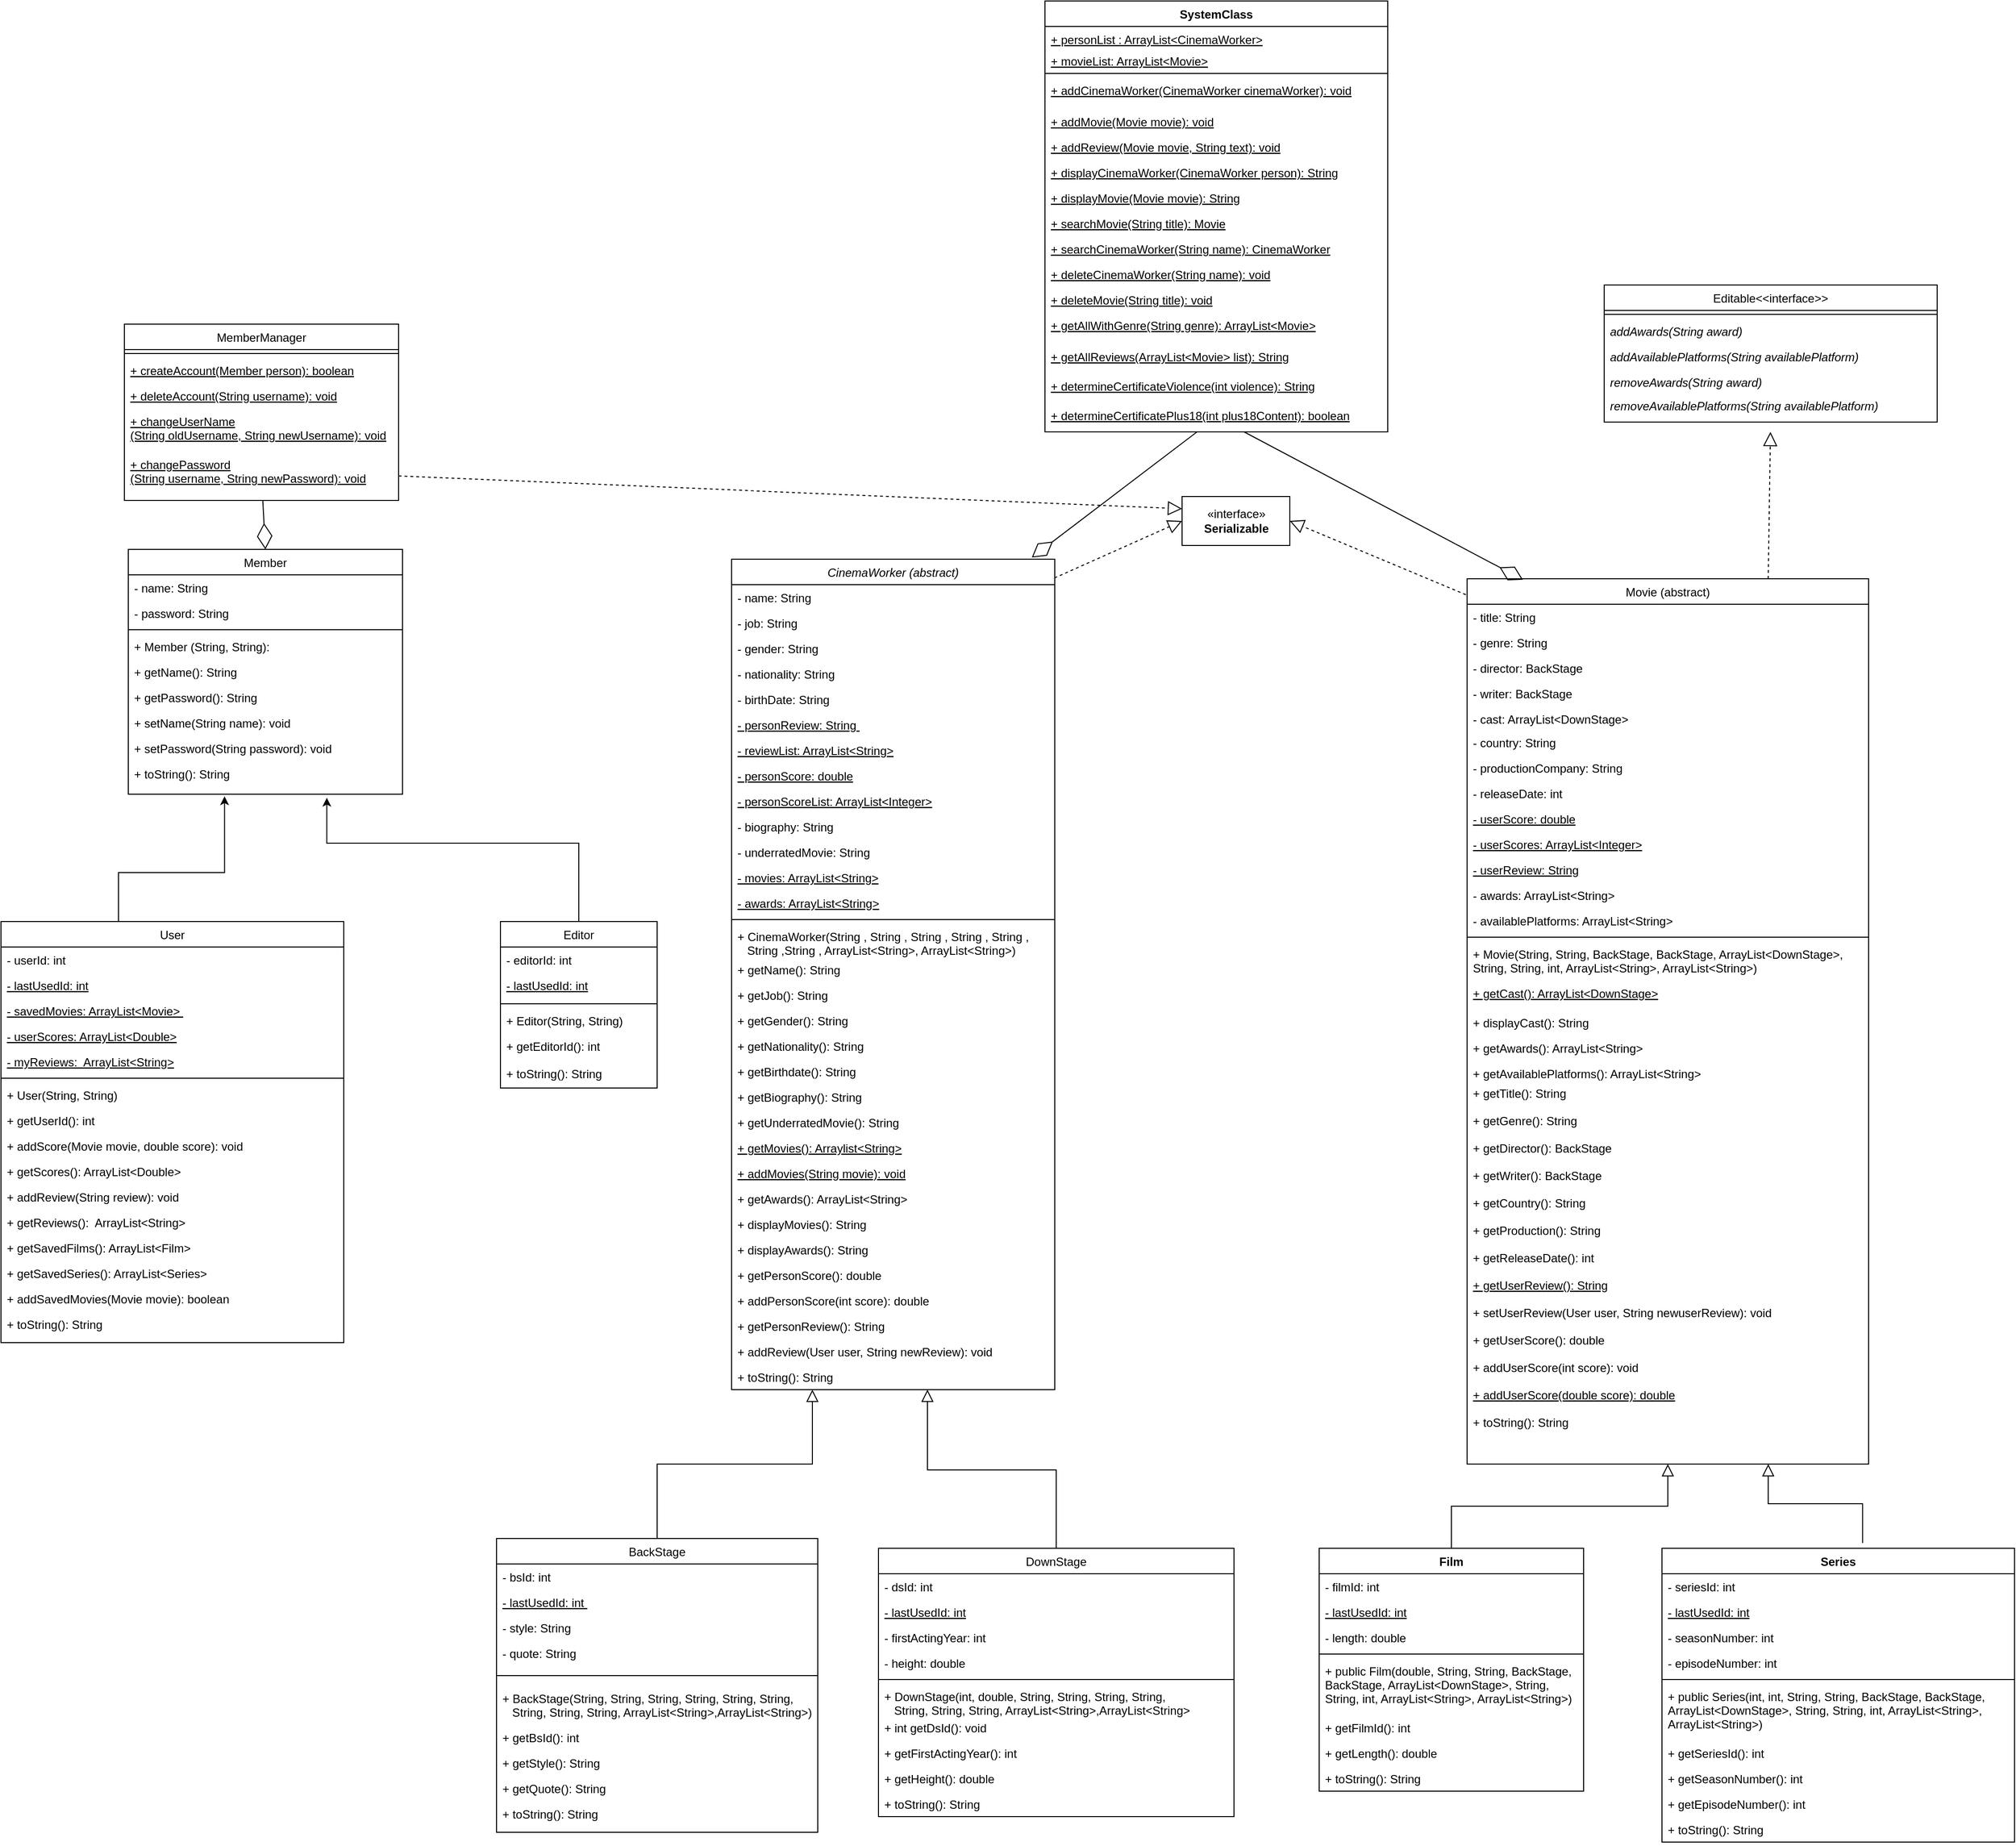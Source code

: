 <mxfile version="16.1.2" type="device"><diagram id="C5RBs43oDa-KdzZeNtuy" name="Page-1"><mxGraphModel dx="2807" dy="2327" grid="1" gridSize="10" guides="1" tooltips="1" connect="1" arrows="1" fold="1" page="1" pageScale="1" pageWidth="827" pageHeight="1169" math="0" shadow="0"><root><mxCell id="WIyWlLk6GJQsqaUBKTNV-0"/><mxCell id="WIyWlLk6GJQsqaUBKTNV-1" parent="WIyWlLk6GJQsqaUBKTNV-0"/><mxCell id="zkfFHV4jXpPFQw0GAbJ--0" value="CinemaWorker (abstract)" style="swimlane;fontStyle=2;align=center;verticalAlign=top;childLayout=stackLayout;horizontal=1;startSize=26;horizontalStack=0;resizeParent=1;resizeLast=0;collapsible=1;marginBottom=0;rounded=0;shadow=0;strokeWidth=1;labelBackgroundColor=none;" parent="WIyWlLk6GJQsqaUBKTNV-1" vertex="1"><mxGeometry x="490" y="-570" width="330" height="848" as="geometry"><mxRectangle x="230" y="140" width="160" height="26" as="alternateBounds"/></mxGeometry></mxCell><mxCell id="iox0OumHP9-VAw7myohc-0" value="- name: String" style="text;align=left;verticalAlign=top;spacingLeft=4;spacingRight=4;overflow=hidden;rotatable=0;points=[[0,0.5],[1,0.5]];portConstraint=eastwest;" parent="zkfFHV4jXpPFQw0GAbJ--0" vertex="1"><mxGeometry y="26" width="330" height="26" as="geometry"/></mxCell><mxCell id="zkfFHV4jXpPFQw0GAbJ--7" value="- job: String" style="text;align=left;verticalAlign=top;spacingLeft=4;spacingRight=4;overflow=hidden;rotatable=0;points=[[0,0.5],[1,0.5]];portConstraint=eastwest;" parent="zkfFHV4jXpPFQw0GAbJ--0" vertex="1"><mxGeometry y="52" width="330" height="26" as="geometry"/></mxCell><mxCell id="zkfFHV4jXpPFQw0GAbJ--3" value="- gender: String" style="text;align=left;verticalAlign=top;spacingLeft=4;spacingRight=4;overflow=hidden;rotatable=0;points=[[0,0.5],[1,0.5]];portConstraint=eastwest;rounded=0;shadow=0;html=0;" parent="zkfFHV4jXpPFQw0GAbJ--0" vertex="1"><mxGeometry y="78" width="330" height="26" as="geometry"/></mxCell><mxCell id="hJ8I1X9yEnDlf6gK6FU0-22" value="- nationality: String" style="text;align=left;verticalAlign=top;spacingLeft=4;spacingRight=4;overflow=hidden;rotatable=0;points=[[0,0.5],[1,0.5]];portConstraint=eastwest;rounded=0;shadow=0;html=0;" parent="zkfFHV4jXpPFQw0GAbJ--0" vertex="1"><mxGeometry y="104" width="330" height="26" as="geometry"/></mxCell><mxCell id="hJ8I1X9yEnDlf6gK6FU0-14" value="- birthDate: String" style="text;align=left;verticalAlign=top;spacingLeft=4;spacingRight=4;overflow=hidden;rotatable=0;points=[[0,0.5],[1,0.5]];portConstraint=eastwest;rounded=0;shadow=0;html=0;" parent="zkfFHV4jXpPFQw0GAbJ--0" vertex="1"><mxGeometry y="130" width="330" height="26" as="geometry"/></mxCell><mxCell id="iox0OumHP9-VAw7myohc-2" value="- personReview: String " style="text;align=left;verticalAlign=top;spacingLeft=4;spacingRight=4;overflow=hidden;rotatable=0;points=[[0,0.5],[1,0.5]];portConstraint=eastwest;rounded=0;shadow=0;html=0;fontStyle=4" parent="zkfFHV4jXpPFQw0GAbJ--0" vertex="1"><mxGeometry y="156" width="330" height="26" as="geometry"/></mxCell><mxCell id="ifb4tY9d_MAVjPJlJCYR-137" value="- reviewList: ArrayList&lt;String&gt;" style="text;align=left;verticalAlign=top;spacingLeft=4;spacingRight=4;overflow=hidden;rotatable=0;points=[[0,0.5],[1,0.5]];portConstraint=eastwest;rounded=0;shadow=0;html=0;fontStyle=4" parent="zkfFHV4jXpPFQw0GAbJ--0" vertex="1"><mxGeometry y="182" width="330" height="26" as="geometry"/></mxCell><mxCell id="iox0OumHP9-VAw7myohc-1" value="- personScore: double" style="text;align=left;verticalAlign=top;spacingLeft=4;spacingRight=4;overflow=hidden;rotatable=0;points=[[0,0.5],[1,0.5]];portConstraint=eastwest;rounded=0;shadow=0;html=0;fontStyle=4" parent="zkfFHV4jXpPFQw0GAbJ--0" vertex="1"><mxGeometry y="208" width="330" height="26" as="geometry"/></mxCell><mxCell id="ifb4tY9d_MAVjPJlJCYR-0" value="- personScoreList: ArrayList&lt;Integer&gt;" style="text;align=left;verticalAlign=top;spacingLeft=4;spacingRight=4;overflow=hidden;rotatable=0;points=[[0,0.5],[1,0.5]];portConstraint=eastwest;rounded=0;shadow=0;html=0;fontStyle=4" parent="zkfFHV4jXpPFQw0GAbJ--0" vertex="1"><mxGeometry y="234" width="330" height="26" as="geometry"/></mxCell><mxCell id="To4nS80dHurD24wFahKF-25" value="- biography: String" style="text;align=left;verticalAlign=top;spacingLeft=4;spacingRight=4;overflow=hidden;rotatable=0;points=[[0,0.5],[1,0.5]];portConstraint=eastwest;rounded=0;shadow=0;html=0;" parent="zkfFHV4jXpPFQw0GAbJ--0" vertex="1"><mxGeometry y="260" width="330" height="26" as="geometry"/></mxCell><mxCell id="ifb4tY9d_MAVjPJlJCYR-1" value="- underratedMovie: String" style="text;align=left;verticalAlign=top;spacingLeft=4;spacingRight=4;overflow=hidden;rotatable=0;points=[[0,0.5],[1,0.5]];portConstraint=eastwest;rounded=0;shadow=0;html=0;" parent="zkfFHV4jXpPFQw0GAbJ--0" vertex="1"><mxGeometry y="286" width="330" height="26" as="geometry"/></mxCell><mxCell id="ifb4tY9d_MAVjPJlJCYR-2" value="- movies: ArrayList&lt;String&gt;" style="text;align=left;verticalAlign=top;spacingLeft=4;spacingRight=4;overflow=hidden;rotatable=0;points=[[0,0.5],[1,0.5]];portConstraint=eastwest;rounded=0;shadow=0;html=0;fontStyle=4" parent="zkfFHV4jXpPFQw0GAbJ--0" vertex="1"><mxGeometry y="312" width="330" height="26" as="geometry"/></mxCell><mxCell id="ifb4tY9d_MAVjPJlJCYR-3" value="- awards: ArrayList&lt;String&gt;" style="text;align=left;verticalAlign=top;spacingLeft=4;spacingRight=4;overflow=hidden;rotatable=0;points=[[0,0.5],[1,0.5]];portConstraint=eastwest;rounded=0;shadow=0;html=0;fontStyle=4" parent="zkfFHV4jXpPFQw0GAbJ--0" vertex="1"><mxGeometry y="338" width="330" height="26" as="geometry"/></mxCell><mxCell id="zkfFHV4jXpPFQw0GAbJ--4" value="" style="line;html=1;strokeWidth=1;align=left;verticalAlign=middle;spacingTop=-1;spacingLeft=3;spacingRight=3;rotatable=0;labelPosition=right;points=[];portConstraint=eastwest;" parent="zkfFHV4jXpPFQw0GAbJ--0" vertex="1"><mxGeometry y="364" width="330" height="8" as="geometry"/></mxCell><mxCell id="pAFZ7Pz7GjwB-8jBMEJF-11" value="+ CinemaWorker(String , String , String , String , String , &#10;   String ,String , ArrayList&lt;String&gt;, ArrayList&lt;String&gt;)" style="text;align=left;verticalAlign=top;spacingLeft=4;spacingRight=4;overflow=hidden;rotatable=0;points=[[0,0.5],[1,0.5]];portConstraint=eastwest;rounded=0;shadow=0;html=0;" parent="zkfFHV4jXpPFQw0GAbJ--0" vertex="1"><mxGeometry y="372" width="330" height="34" as="geometry"/></mxCell><mxCell id="80FgavOeqjyw6QmA5zr4-1" value="+ getName(): String" style="text;align=left;verticalAlign=top;spacingLeft=4;spacingRight=4;overflow=hidden;rotatable=0;points=[[0,0.5],[1,0.5]];portConstraint=eastwest;rounded=0;shadow=0;html=0;" parent="zkfFHV4jXpPFQw0GAbJ--0" vertex="1"><mxGeometry y="406" width="330" height="26" as="geometry"/></mxCell><mxCell id="ifb4tY9d_MAVjPJlJCYR-14" value="+ getJob(): String&#10; " style="text;align=left;verticalAlign=top;spacingLeft=4;spacingRight=4;overflow=hidden;rotatable=0;points=[[0,0.5],[1,0.5]];portConstraint=eastwest;rounded=0;shadow=0;html=0;" parent="zkfFHV4jXpPFQw0GAbJ--0" vertex="1"><mxGeometry y="432" width="330" height="26" as="geometry"/></mxCell><mxCell id="ifb4tY9d_MAVjPJlJCYR-13" value="+ getGender(): String" style="text;align=left;verticalAlign=top;spacingLeft=4;spacingRight=4;overflow=hidden;rotatable=0;points=[[0,0.5],[1,0.5]];portConstraint=eastwest;rounded=0;shadow=0;html=0;" parent="zkfFHV4jXpPFQw0GAbJ--0" vertex="1"><mxGeometry y="458" width="330" height="26" as="geometry"/></mxCell><mxCell id="ifb4tY9d_MAVjPJlJCYR-12" value="+ getNationality(): String" style="text;align=left;verticalAlign=top;spacingLeft=4;spacingRight=4;overflow=hidden;rotatable=0;points=[[0,0.5],[1,0.5]];portConstraint=eastwest;rounded=0;shadow=0;html=0;" parent="zkfFHV4jXpPFQw0GAbJ--0" vertex="1"><mxGeometry y="484" width="330" height="26" as="geometry"/></mxCell><mxCell id="ifb4tY9d_MAVjPJlJCYR-11" value="+ getBirthdate(): String" style="text;align=left;verticalAlign=top;spacingLeft=4;spacingRight=4;overflow=hidden;rotatable=0;points=[[0,0.5],[1,0.5]];portConstraint=eastwest;rounded=0;shadow=0;html=0;" parent="zkfFHV4jXpPFQw0GAbJ--0" vertex="1"><mxGeometry y="510" width="330" height="26" as="geometry"/></mxCell><mxCell id="ifb4tY9d_MAVjPJlJCYR-9" value="+ getBiography(): String" style="text;align=left;verticalAlign=top;spacingLeft=4;spacingRight=4;overflow=hidden;rotatable=0;points=[[0,0.5],[1,0.5]];portConstraint=eastwest;rounded=0;shadow=0;html=0;" parent="zkfFHV4jXpPFQw0GAbJ--0" vertex="1"><mxGeometry y="536" width="330" height="26" as="geometry"/></mxCell><mxCell id="ifb4tY9d_MAVjPJlJCYR-8" value="+ getUnderratedMovie(): String" style="text;align=left;verticalAlign=top;spacingLeft=4;spacingRight=4;overflow=hidden;rotatable=0;points=[[0,0.5],[1,0.5]];portConstraint=eastwest;rounded=0;shadow=0;html=0;" parent="zkfFHV4jXpPFQw0GAbJ--0" vertex="1"><mxGeometry y="562" width="330" height="26" as="geometry"/></mxCell><mxCell id="ifb4tY9d_MAVjPJlJCYR-15" value="+ getMovies(): Arraylist&lt;String&gt;" style="text;align=left;verticalAlign=top;spacingLeft=4;spacingRight=4;overflow=hidden;rotatable=0;points=[[0,0.5],[1,0.5]];portConstraint=eastwest;rounded=0;shadow=0;html=0;fontStyle=4" parent="zkfFHV4jXpPFQw0GAbJ--0" vertex="1"><mxGeometry y="588" width="330" height="26" as="geometry"/></mxCell><mxCell id="ifb4tY9d_MAVjPJlJCYR-16" value="+ addMovies(String movie): void" style="text;align=left;verticalAlign=top;spacingLeft=4;spacingRight=4;overflow=hidden;rotatable=0;points=[[0,0.5],[1,0.5]];portConstraint=eastwest;rounded=0;shadow=0;html=0;fontStyle=4" parent="zkfFHV4jXpPFQw0GAbJ--0" vertex="1"><mxGeometry y="614" width="330" height="26" as="geometry"/></mxCell><mxCell id="ifb4tY9d_MAVjPJlJCYR-17" value="+ getAwards(): ArrayList&lt;String&gt;" style="text;align=left;verticalAlign=top;spacingLeft=4;spacingRight=4;overflow=hidden;rotatable=0;points=[[0,0.5],[1,0.5]];portConstraint=eastwest;rounded=0;shadow=0;html=0;fontStyle=0" parent="zkfFHV4jXpPFQw0GAbJ--0" vertex="1"><mxGeometry y="640" width="330" height="26" as="geometry"/></mxCell><mxCell id="ifb4tY9d_MAVjPJlJCYR-18" value="+ displayMovies(): String" style="text;align=left;verticalAlign=top;spacingLeft=4;spacingRight=4;overflow=hidden;rotatable=0;points=[[0,0.5],[1,0.5]];portConstraint=eastwest;rounded=0;shadow=0;html=0;fontStyle=0" parent="zkfFHV4jXpPFQw0GAbJ--0" vertex="1"><mxGeometry y="666" width="330" height="26" as="geometry"/></mxCell><mxCell id="ifb4tY9d_MAVjPJlJCYR-21" value="+ displayAwards(): String" style="text;align=left;verticalAlign=top;spacingLeft=4;spacingRight=4;overflow=hidden;rotatable=0;points=[[0,0.5],[1,0.5]];portConstraint=eastwest;rounded=0;shadow=0;html=0;fontStyle=0" parent="zkfFHV4jXpPFQw0GAbJ--0" vertex="1"><mxGeometry y="692" width="330" height="26" as="geometry"/></mxCell><mxCell id="ifb4tY9d_MAVjPJlJCYR-19" value="+ getPersonScore(): double" style="text;align=left;verticalAlign=top;spacingLeft=4;spacingRight=4;overflow=hidden;rotatable=0;points=[[0,0.5],[1,0.5]];portConstraint=eastwest;rounded=0;shadow=0;html=0;fontStyle=0" parent="zkfFHV4jXpPFQw0GAbJ--0" vertex="1"><mxGeometry y="718" width="330" height="26" as="geometry"/></mxCell><mxCell id="ifb4tY9d_MAVjPJlJCYR-22" value="+ addPersonScore(int score): double" style="text;align=left;verticalAlign=top;spacingLeft=4;spacingRight=4;overflow=hidden;rotatable=0;points=[[0,0.5],[1,0.5]];portConstraint=eastwest;rounded=0;shadow=0;html=0;fontStyle=0" parent="zkfFHV4jXpPFQw0GAbJ--0" vertex="1"><mxGeometry y="744" width="330" height="26" as="geometry"/></mxCell><mxCell id="ifb4tY9d_MAVjPJlJCYR-10" value="+ getPersonReview(): String" style="text;align=left;verticalAlign=top;spacingLeft=4;spacingRight=4;overflow=hidden;rotatable=0;points=[[0,0.5],[1,0.5]];portConstraint=eastwest;rounded=0;shadow=0;html=0;" parent="zkfFHV4jXpPFQw0GAbJ--0" vertex="1"><mxGeometry y="770" width="330" height="26" as="geometry"/></mxCell><mxCell id="ifb4tY9d_MAVjPJlJCYR-20" value="+ addReview(User user, String newReview): void" style="text;align=left;verticalAlign=top;spacingLeft=4;spacingRight=4;overflow=hidden;rotatable=0;points=[[0,0.5],[1,0.5]];portConstraint=eastwest;rounded=0;shadow=0;html=0;fontStyle=0" parent="zkfFHV4jXpPFQw0GAbJ--0" vertex="1"><mxGeometry y="796" width="330" height="26" as="geometry"/></mxCell><mxCell id="ifb4tY9d_MAVjPJlJCYR-23" value="+ toString(): String" style="text;align=left;verticalAlign=top;spacingLeft=4;spacingRight=4;overflow=hidden;rotatable=0;points=[[0,0.5],[1,0.5]];portConstraint=eastwest;rounded=0;shadow=0;html=0;fontStyle=0" parent="zkfFHV4jXpPFQw0GAbJ--0" vertex="1"><mxGeometry y="822" width="330" height="26" as="geometry"/></mxCell><mxCell id="zkfFHV4jXpPFQw0GAbJ--6" value="BackStage" style="swimlane;fontStyle=0;align=center;verticalAlign=top;childLayout=stackLayout;horizontal=1;startSize=26;horizontalStack=0;resizeParent=1;resizeLast=0;collapsible=1;marginBottom=0;rounded=0;shadow=0;strokeWidth=1;" parent="WIyWlLk6GJQsqaUBKTNV-1" vertex="1"><mxGeometry x="250" y="430" width="328" height="300" as="geometry"><mxRectangle x="130" y="380" width="160" height="26" as="alternateBounds"/></mxGeometry></mxCell><mxCell id="zkfFHV4jXpPFQw0GAbJ--8" value="- bsId: int" style="text;align=left;verticalAlign=top;spacingLeft=4;spacingRight=4;overflow=hidden;rotatable=0;points=[[0,0.5],[1,0.5]];portConstraint=eastwest;rounded=0;shadow=0;html=0;" parent="zkfFHV4jXpPFQw0GAbJ--6" vertex="1"><mxGeometry y="26" width="328" height="26" as="geometry"/></mxCell><mxCell id="hJ8I1X9yEnDlf6gK6FU0-15" value="- lastUsedId: int " style="text;align=left;verticalAlign=top;spacingLeft=4;spacingRight=4;overflow=hidden;rotatable=0;points=[[0,0.5],[1,0.5]];portConstraint=eastwest;rounded=0;shadow=0;html=0;fontStyle=4" parent="zkfFHV4jXpPFQw0GAbJ--6" vertex="1"><mxGeometry y="52" width="328" height="26" as="geometry"/></mxCell><mxCell id="hJ8I1X9yEnDlf6gK6FU0-29" value="- style: String" style="text;align=left;verticalAlign=top;spacingLeft=4;spacingRight=4;overflow=hidden;rotatable=0;points=[[0,0.5],[1,0.5]];portConstraint=eastwest;rounded=0;shadow=0;html=0;" parent="zkfFHV4jXpPFQw0GAbJ--6" vertex="1"><mxGeometry y="78" width="328" height="26" as="geometry"/></mxCell><mxCell id="80FgavOeqjyw6QmA5zr4-26" value="- quote: String" style="text;align=left;verticalAlign=top;spacingLeft=4;spacingRight=4;overflow=hidden;rotatable=0;points=[[0,0.5],[1,0.5]];portConstraint=eastwest;rounded=0;shadow=0;html=0;" parent="zkfFHV4jXpPFQw0GAbJ--6" vertex="1"><mxGeometry y="104" width="328" height="26" as="geometry"/></mxCell><mxCell id="zkfFHV4jXpPFQw0GAbJ--9" value="" style="line;html=1;strokeWidth=1;align=left;verticalAlign=middle;spacingTop=-1;spacingLeft=3;spacingRight=3;rotatable=0;labelPosition=right;points=[];portConstraint=eastwest;" parent="zkfFHV4jXpPFQw0GAbJ--6" vertex="1"><mxGeometry y="130" width="328" height="20" as="geometry"/></mxCell><mxCell id="ifb4tY9d_MAVjPJlJCYR-30" value="+ BackStage(String, String, String, String, String, String, &#10;   String, String, String, ArrayList&lt;String&gt;,ArrayList&lt;String&gt;)" style="text;align=left;verticalAlign=top;spacingLeft=4;spacingRight=4;overflow=hidden;rotatable=0;points=[[0,0.5],[1,0.5]];portConstraint=eastwest;rounded=0;shadow=0;html=0;" parent="zkfFHV4jXpPFQw0GAbJ--6" vertex="1"><mxGeometry y="150" width="328" height="40" as="geometry"/></mxCell><mxCell id="ifb4tY9d_MAVjPJlJCYR-31" value="+ getBsId(): int" style="text;align=left;verticalAlign=top;spacingLeft=4;spacingRight=4;overflow=hidden;rotatable=0;points=[[0,0.5],[1,0.5]];portConstraint=eastwest;rounded=0;shadow=0;html=0;" parent="zkfFHV4jXpPFQw0GAbJ--6" vertex="1"><mxGeometry y="190" width="328" height="26" as="geometry"/></mxCell><mxCell id="ifb4tY9d_MAVjPJlJCYR-32" value="+ getStyle(): String" style="text;align=left;verticalAlign=top;spacingLeft=4;spacingRight=4;overflow=hidden;rotatable=0;points=[[0,0.5],[1,0.5]];portConstraint=eastwest;rounded=0;shadow=0;html=0;" parent="zkfFHV4jXpPFQw0GAbJ--6" vertex="1"><mxGeometry y="216" width="328" height="26" as="geometry"/></mxCell><mxCell id="ifb4tY9d_MAVjPJlJCYR-33" value="+ getQuote(): String" style="text;align=left;verticalAlign=top;spacingLeft=4;spacingRight=4;overflow=hidden;rotatable=0;points=[[0,0.5],[1,0.5]];portConstraint=eastwest;rounded=0;shadow=0;html=0;" parent="zkfFHV4jXpPFQw0GAbJ--6" vertex="1"><mxGeometry y="242" width="328" height="26" as="geometry"/></mxCell><mxCell id="ifb4tY9d_MAVjPJlJCYR-134" value="+ toString(): String" style="text;align=left;verticalAlign=top;spacingLeft=4;spacingRight=4;overflow=hidden;rotatable=0;points=[[0,0.5],[1,0.5]];portConstraint=eastwest;rounded=0;shadow=0;html=0;" parent="zkfFHV4jXpPFQw0GAbJ--6" vertex="1"><mxGeometry y="268" width="328" height="32" as="geometry"/></mxCell><mxCell id="zkfFHV4jXpPFQw0GAbJ--12" value="" style="endArrow=block;endSize=10;endFill=0;shadow=0;strokeWidth=1;rounded=0;edgeStyle=elbowEdgeStyle;elbow=vertical;entryX=0.25;entryY=1;entryDx=0;entryDy=0;exitX=0.5;exitY=0;exitDx=0;exitDy=0;" parent="WIyWlLk6GJQsqaUBKTNV-1" source="zkfFHV4jXpPFQw0GAbJ--6" target="zkfFHV4jXpPFQw0GAbJ--0" edge="1"><mxGeometry width="160" relative="1" as="geometry"><mxPoint x="184" y="320" as="sourcePoint"/><mxPoint x="490" y="250" as="targetPoint"/></mxGeometry></mxCell><mxCell id="zkfFHV4jXpPFQw0GAbJ--13" value="DownStage" style="swimlane;fontStyle=0;align=center;verticalAlign=top;childLayout=stackLayout;horizontal=1;startSize=26;horizontalStack=0;resizeParent=1;resizeLast=0;collapsible=1;marginBottom=0;rounded=0;shadow=0;strokeWidth=1;" parent="WIyWlLk6GJQsqaUBKTNV-1" vertex="1"><mxGeometry x="640" y="440" width="363" height="274" as="geometry"><mxRectangle x="340" y="380" width="170" height="26" as="alternateBounds"/></mxGeometry></mxCell><mxCell id="zkfFHV4jXpPFQw0GAbJ--14" value="- dsId: int" style="text;align=left;verticalAlign=top;spacingLeft=4;spacingRight=4;overflow=hidden;rotatable=0;points=[[0,0.5],[1,0.5]];portConstraint=eastwest;" parent="zkfFHV4jXpPFQw0GAbJ--13" vertex="1"><mxGeometry y="26" width="363" height="26" as="geometry"/></mxCell><mxCell id="hJ8I1X9yEnDlf6gK6FU0-30" value="- lastUsedId: int" style="text;align=left;verticalAlign=top;spacingLeft=4;spacingRight=4;overflow=hidden;rotatable=0;points=[[0,0.5],[1,0.5]];portConstraint=eastwest;fontStyle=4" parent="zkfFHV4jXpPFQw0GAbJ--13" vertex="1"><mxGeometry y="52" width="363" height="26" as="geometry"/></mxCell><mxCell id="hJ8I1X9yEnDlf6gK6FU0-31" value="- firstActingYear: int" style="text;align=left;verticalAlign=top;spacingLeft=4;spacingRight=4;overflow=hidden;rotatable=0;points=[[0,0.5],[1,0.5]];portConstraint=eastwest;" parent="zkfFHV4jXpPFQw0GAbJ--13" vertex="1"><mxGeometry y="78" width="363" height="26" as="geometry"/></mxCell><mxCell id="hJ8I1X9yEnDlf6gK6FU0-32" value="- height: double" style="text;align=left;verticalAlign=top;spacingLeft=4;spacingRight=4;overflow=hidden;rotatable=0;points=[[0,0.5],[1,0.5]];portConstraint=eastwest;" parent="zkfFHV4jXpPFQw0GAbJ--13" vertex="1"><mxGeometry y="104" width="363" height="26" as="geometry"/></mxCell><mxCell id="zkfFHV4jXpPFQw0GAbJ--15" value="" style="line;html=1;strokeWidth=1;align=left;verticalAlign=middle;spacingTop=-1;spacingLeft=3;spacingRight=3;rotatable=0;labelPosition=right;points=[];portConstraint=eastwest;" parent="zkfFHV4jXpPFQw0GAbJ--13" vertex="1"><mxGeometry y="130" width="363" height="8" as="geometry"/></mxCell><mxCell id="ifb4tY9d_MAVjPJlJCYR-35" value="+ DownStage(int, double, String, String, String, String, &#10;   String, String, String, ArrayList&lt;String&gt;,ArrayList&lt;String&gt;" style="text;align=left;verticalAlign=top;spacingLeft=4;spacingRight=4;overflow=hidden;rotatable=0;points=[[0,0.5],[1,0.5]];portConstraint=eastwest;" parent="zkfFHV4jXpPFQw0GAbJ--13" vertex="1"><mxGeometry y="138" width="363" height="32" as="geometry"/></mxCell><mxCell id="ifb4tY9d_MAVjPJlJCYR-37" value="+ int getDsId(): void" style="text;align=left;verticalAlign=top;spacingLeft=4;spacingRight=4;overflow=hidden;rotatable=0;points=[[0,0.5],[1,0.5]];portConstraint=eastwest;" parent="zkfFHV4jXpPFQw0GAbJ--13" vertex="1"><mxGeometry y="170" width="363" height="26" as="geometry"/></mxCell><mxCell id="ifb4tY9d_MAVjPJlJCYR-135" value="+ getFirstActingYear(): int" style="text;align=left;verticalAlign=top;spacingLeft=4;spacingRight=4;overflow=hidden;rotatable=0;points=[[0,0.5],[1,0.5]];portConstraint=eastwest;" parent="zkfFHV4jXpPFQw0GAbJ--13" vertex="1"><mxGeometry y="196" width="363" height="26" as="geometry"/></mxCell><mxCell id="ifb4tY9d_MAVjPJlJCYR-38" value="+ getHeight(): double" style="text;align=left;verticalAlign=top;spacingLeft=4;spacingRight=4;overflow=hidden;rotatable=0;points=[[0,0.5],[1,0.5]];portConstraint=eastwest;" parent="zkfFHV4jXpPFQw0GAbJ--13" vertex="1"><mxGeometry y="222" width="363" height="26" as="geometry"/></mxCell><mxCell id="ifb4tY9d_MAVjPJlJCYR-39" value="+ toString(): String" style="text;align=left;verticalAlign=top;spacingLeft=4;spacingRight=4;overflow=hidden;rotatable=0;points=[[0,0.5],[1,0.5]];portConstraint=eastwest;" parent="zkfFHV4jXpPFQw0GAbJ--13" vertex="1"><mxGeometry y="248" width="363" height="26" as="geometry"/></mxCell><mxCell id="zkfFHV4jXpPFQw0GAbJ--16" value="" style="endArrow=block;endSize=10;endFill=0;shadow=0;strokeWidth=1;rounded=0;edgeStyle=elbowEdgeStyle;elbow=vertical;exitX=0.5;exitY=0;exitDx=0;exitDy=0;" parent="WIyWlLk6GJQsqaUBKTNV-1" source="zkfFHV4jXpPFQw0GAbJ--13" target="zkfFHV4jXpPFQw0GAbJ--0" edge="1"><mxGeometry width="160" relative="1" as="geometry"><mxPoint x="458" y="133" as="sourcePoint"/><mxPoint x="558" y="31" as="targetPoint"/><Array as="points"><mxPoint x="690" y="360"/><mxPoint x="730" y="300"/><mxPoint x="630" y="250"/><mxPoint x="580" y="280"/><mxPoint x="548" y="300"/></Array></mxGeometry></mxCell><mxCell id="zkfFHV4jXpPFQw0GAbJ--17" value="Movie (abstract)" style="swimlane;fontStyle=0;align=center;verticalAlign=top;childLayout=stackLayout;horizontal=1;startSize=26;horizontalStack=0;resizeParent=1;resizeLast=0;collapsible=1;marginBottom=0;rounded=0;shadow=0;strokeWidth=1;" parent="WIyWlLk6GJQsqaUBKTNV-1" vertex="1"><mxGeometry x="1241" y="-550" width="410" height="904" as="geometry"><mxRectangle x="550" y="140" width="160" height="26" as="alternateBounds"/></mxGeometry></mxCell><mxCell id="zkfFHV4jXpPFQw0GAbJ--18" value="- title: String" style="text;align=left;verticalAlign=top;spacingLeft=4;spacingRight=4;overflow=hidden;rotatable=0;points=[[0,0.5],[1,0.5]];portConstraint=eastwest;" parent="zkfFHV4jXpPFQw0GAbJ--17" vertex="1"><mxGeometry y="26" width="410" height="26" as="geometry"/></mxCell><mxCell id="zkfFHV4jXpPFQw0GAbJ--19" value="- genre: String" style="text;align=left;verticalAlign=top;spacingLeft=4;spacingRight=4;overflow=hidden;rotatable=0;points=[[0,0.5],[1,0.5]];portConstraint=eastwest;rounded=0;shadow=0;html=0;" parent="zkfFHV4jXpPFQw0GAbJ--17" vertex="1"><mxGeometry y="52" width="410" height="26" as="geometry"/></mxCell><mxCell id="hJ8I1X9yEnDlf6gK6FU0-19" value="- director: BackStage" style="text;align=left;verticalAlign=top;spacingLeft=4;spacingRight=4;overflow=hidden;rotatable=0;points=[[0,0.5],[1,0.5]];portConstraint=eastwest;rounded=0;shadow=0;html=0;" parent="zkfFHV4jXpPFQw0GAbJ--17" vertex="1"><mxGeometry y="78" width="410" height="26" as="geometry"/></mxCell><mxCell id="hJ8I1X9yEnDlf6gK6FU0-20" value="- writer: BackStage" style="text;align=left;verticalAlign=top;spacingLeft=4;spacingRight=4;overflow=hidden;rotatable=0;points=[[0,0.5],[1,0.5]];portConstraint=eastwest;rounded=0;shadow=0;html=0;" parent="zkfFHV4jXpPFQw0GAbJ--17" vertex="1"><mxGeometry y="104" width="410" height="26" as="geometry"/></mxCell><mxCell id="zkfFHV4jXpPFQw0GAbJ--21" value="- cast: ArrayList&lt;DownStage&gt;" style="text;align=left;verticalAlign=top;spacingLeft=4;spacingRight=4;overflow=hidden;rotatable=0;points=[[0,0.5],[1,0.5]];portConstraint=eastwest;rounded=0;shadow=0;html=0;" parent="zkfFHV4jXpPFQw0GAbJ--17" vertex="1"><mxGeometry y="130" width="410" height="24" as="geometry"/></mxCell><mxCell id="zkfFHV4jXpPFQw0GAbJ--22" value="- country: String" style="text;align=left;verticalAlign=top;spacingLeft=4;spacingRight=4;overflow=hidden;rotatable=0;points=[[0,0.5],[1,0.5]];portConstraint=eastwest;rounded=0;shadow=0;html=0;" parent="zkfFHV4jXpPFQw0GAbJ--17" vertex="1"><mxGeometry y="154" width="410" height="26" as="geometry"/></mxCell><mxCell id="hJ8I1X9yEnDlf6gK6FU0-18" value="- productionCompany: String" style="text;align=left;verticalAlign=top;spacingLeft=4;spacingRight=4;overflow=hidden;rotatable=0;points=[[0,0.5],[1,0.5]];portConstraint=eastwest;rounded=0;shadow=0;html=0;" parent="zkfFHV4jXpPFQw0GAbJ--17" vertex="1"><mxGeometry y="180" width="410" height="26" as="geometry"/></mxCell><mxCell id="hJ8I1X9yEnDlf6gK6FU0-17" value="- releaseDate: int" style="text;align=left;verticalAlign=top;spacingLeft=4;spacingRight=4;overflow=hidden;rotatable=0;points=[[0,0.5],[1,0.5]];portConstraint=eastwest;rounded=0;shadow=0;html=0;" parent="zkfFHV4jXpPFQw0GAbJ--17" vertex="1"><mxGeometry y="206" width="410" height="26" as="geometry"/></mxCell><mxCell id="To4nS80dHurD24wFahKF-33" value="- userScore: double" style="text;align=left;verticalAlign=top;spacingLeft=4;spacingRight=4;overflow=hidden;rotatable=0;points=[[0,0.5],[1,0.5]];portConstraint=eastwest;rounded=0;shadow=0;html=0;fontStyle=4" parent="zkfFHV4jXpPFQw0GAbJ--17" vertex="1"><mxGeometry y="232" width="410" height="26" as="geometry"/></mxCell><mxCell id="ifb4tY9d_MAVjPJlJCYR-53" value="- userScores: ArrayList&lt;Integer&gt;" style="text;align=left;verticalAlign=top;spacingLeft=4;spacingRight=4;overflow=hidden;rotatable=0;points=[[0,0.5],[1,0.5]];portConstraint=eastwest;rounded=0;shadow=0;html=0;fontStyle=4" parent="zkfFHV4jXpPFQw0GAbJ--17" vertex="1"><mxGeometry y="258" width="410" height="26" as="geometry"/></mxCell><mxCell id="To4nS80dHurD24wFahKF-34" value="- userReview: String" style="text;align=left;verticalAlign=top;spacingLeft=4;spacingRight=4;overflow=hidden;rotatable=0;points=[[0,0.5],[1,0.5]];portConstraint=eastwest;rounded=0;shadow=0;html=0;fontStyle=4" parent="zkfFHV4jXpPFQw0GAbJ--17" vertex="1"><mxGeometry y="284" width="410" height="26" as="geometry"/></mxCell><mxCell id="hJ8I1X9yEnDlf6gK6FU0-21" value="- awards: ArrayList&lt;String&gt;" style="text;align=left;verticalAlign=top;spacingLeft=4;spacingRight=4;overflow=hidden;rotatable=0;points=[[0,0.5],[1,0.5]];portConstraint=eastwest;rounded=0;shadow=0;html=0;fontStyle=0" parent="zkfFHV4jXpPFQw0GAbJ--17" vertex="1"><mxGeometry y="310" width="410" height="26" as="geometry"/></mxCell><mxCell id="hJ8I1X9yEnDlf6gK6FU0-23" value="- availablePlatforms: ArrayList&lt;String&gt;" style="text;align=left;verticalAlign=top;spacingLeft=4;spacingRight=4;overflow=hidden;rotatable=0;points=[[0,0.5],[1,0.5]];portConstraint=eastwest;rounded=0;shadow=0;html=0;fontStyle=0" parent="zkfFHV4jXpPFQw0GAbJ--17" vertex="1"><mxGeometry y="336" width="410" height="26" as="geometry"/></mxCell><mxCell id="zkfFHV4jXpPFQw0GAbJ--23" value="" style="line;html=1;strokeWidth=1;align=left;verticalAlign=middle;spacingTop=-1;spacingLeft=3;spacingRight=3;rotatable=0;labelPosition=right;points=[];portConstraint=eastwest;" parent="zkfFHV4jXpPFQw0GAbJ--17" vertex="1"><mxGeometry y="362" width="410" height="8" as="geometry"/></mxCell><mxCell id="pAFZ7Pz7GjwB-8jBMEJF-14" value="+ Movie(String, String, BackStage, BackStage, ArrayList&lt;DownStage&gt;, &#10;String, String, int, ArrayList&lt;String&gt;, ArrayList&lt;String&gt;)" style="text;strokeColor=none;fillColor=none;align=left;verticalAlign=top;spacingLeft=4;spacingRight=4;overflow=hidden;rotatable=0;points=[[0,0.5],[1,0.5]];portConstraint=eastwest;fontStyle=0" parent="zkfFHV4jXpPFQw0GAbJ--17" vertex="1"><mxGeometry y="370" width="410" height="40" as="geometry"/></mxCell><mxCell id="80FgavOeqjyw6QmA5zr4-28" value="+ getCast(): ArrayList&lt;DownStage&gt;" style="text;strokeColor=none;fillColor=none;align=left;verticalAlign=top;spacingLeft=4;spacingRight=4;overflow=hidden;rotatable=0;points=[[0,0.5],[1,0.5]];portConstraint=eastwest;fontStyle=4" parent="zkfFHV4jXpPFQw0GAbJ--17" vertex="1"><mxGeometry y="410" width="410" height="30" as="geometry"/></mxCell><mxCell id="To4nS80dHurD24wFahKF-72" value="+ displayCast(): String" style="text;strokeColor=none;fillColor=none;align=left;verticalAlign=top;spacingLeft=4;spacingRight=4;overflow=hidden;rotatable=0;points=[[0,0.5],[1,0.5]];portConstraint=eastwest;" parent="zkfFHV4jXpPFQw0GAbJ--17" vertex="1"><mxGeometry y="440" width="410" height="26" as="geometry"/></mxCell><mxCell id="pAFZ7Pz7GjwB-8jBMEJF-15" value="+ getAwards(): ArrayList&lt;String&gt;" style="text;strokeColor=none;fillColor=none;align=left;verticalAlign=top;spacingLeft=4;spacingRight=4;overflow=hidden;rotatable=0;points=[[0,0.5],[1,0.5]];portConstraint=eastwest;" parent="zkfFHV4jXpPFQw0GAbJ--17" vertex="1"><mxGeometry y="466" width="410" height="26" as="geometry"/></mxCell><mxCell id="pAFZ7Pz7GjwB-8jBMEJF-10" value="+ getAvailablePlatforms(): ArrayList&lt;String&gt;" style="text;strokeColor=none;fillColor=none;align=left;verticalAlign=top;spacingLeft=4;spacingRight=4;overflow=hidden;rotatable=0;points=[[0,0.5],[1,0.5]];portConstraint=eastwest;fontStyle=0" parent="zkfFHV4jXpPFQw0GAbJ--17" vertex="1"><mxGeometry y="492" width="410" height="20" as="geometry"/></mxCell><mxCell id="pAFZ7Pz7GjwB-8jBMEJF-13" value="+ getTitle(): String" style="text;strokeColor=none;fillColor=none;align=left;verticalAlign=top;spacingLeft=4;spacingRight=4;overflow=hidden;rotatable=0;points=[[0,0.5],[1,0.5]];portConstraint=eastwest;fontStyle=0" parent="zkfFHV4jXpPFQw0GAbJ--17" vertex="1"><mxGeometry y="512" width="410" height="28" as="geometry"/></mxCell><mxCell id="ifb4tY9d_MAVjPJlJCYR-55" value="+ getGenre(): String" style="text;strokeColor=none;fillColor=none;align=left;verticalAlign=top;spacingLeft=4;spacingRight=4;overflow=hidden;rotatable=0;points=[[0,0.5],[1,0.5]];portConstraint=eastwest;fontStyle=0" parent="zkfFHV4jXpPFQw0GAbJ--17" vertex="1"><mxGeometry y="540" width="410" height="28" as="geometry"/></mxCell><mxCell id="ifb4tY9d_MAVjPJlJCYR-70" value="+ getDirector(): BackStage" style="text;strokeColor=none;fillColor=none;align=left;verticalAlign=top;spacingLeft=4;spacingRight=4;overflow=hidden;rotatable=0;points=[[0,0.5],[1,0.5]];portConstraint=eastwest;fontStyle=0" parent="zkfFHV4jXpPFQw0GAbJ--17" vertex="1"><mxGeometry y="568" width="410" height="28" as="geometry"/></mxCell><mxCell id="ifb4tY9d_MAVjPJlJCYR-69" value="+ getWriter(): BackStage" style="text;strokeColor=none;fillColor=none;align=left;verticalAlign=top;spacingLeft=4;spacingRight=4;overflow=hidden;rotatable=0;points=[[0,0.5],[1,0.5]];portConstraint=eastwest;fontStyle=0" parent="zkfFHV4jXpPFQw0GAbJ--17" vertex="1"><mxGeometry y="596" width="410" height="28" as="geometry"/></mxCell><mxCell id="ifb4tY9d_MAVjPJlJCYR-68" value="+ getCountry(): String" style="text;strokeColor=none;fillColor=none;align=left;verticalAlign=top;spacingLeft=4;spacingRight=4;overflow=hidden;rotatable=0;points=[[0,0.5],[1,0.5]];portConstraint=eastwest;fontStyle=0" parent="zkfFHV4jXpPFQw0GAbJ--17" vertex="1"><mxGeometry y="624" width="410" height="28" as="geometry"/></mxCell><mxCell id="ifb4tY9d_MAVjPJlJCYR-67" value="+ getProduction(): String" style="text;strokeColor=none;fillColor=none;align=left;verticalAlign=top;spacingLeft=4;spacingRight=4;overflow=hidden;rotatable=0;points=[[0,0.5],[1,0.5]];portConstraint=eastwest;fontStyle=0" parent="zkfFHV4jXpPFQw0GAbJ--17" vertex="1"><mxGeometry y="652" width="410" height="28" as="geometry"/></mxCell><mxCell id="ifb4tY9d_MAVjPJlJCYR-66" value="+ getReleaseDate(): int" style="text;strokeColor=none;fillColor=none;align=left;verticalAlign=top;spacingLeft=4;spacingRight=4;overflow=hidden;rotatable=0;points=[[0,0.5],[1,0.5]];portConstraint=eastwest;fontStyle=0" parent="zkfFHV4jXpPFQw0GAbJ--17" vertex="1"><mxGeometry y="680" width="410" height="28" as="geometry"/></mxCell><mxCell id="ifb4tY9d_MAVjPJlJCYR-65" value="+ getUserReview(): String" style="text;strokeColor=none;fillColor=none;align=left;verticalAlign=top;spacingLeft=4;spacingRight=4;overflow=hidden;rotatable=0;points=[[0,0.5],[1,0.5]];portConstraint=eastwest;fontStyle=4" parent="zkfFHV4jXpPFQw0GAbJ--17" vertex="1"><mxGeometry y="708" width="410" height="28" as="geometry"/></mxCell><mxCell id="ifb4tY9d_MAVjPJlJCYR-64" value="+ setUserReview(User user, String newuserReview): void" style="text;strokeColor=none;fillColor=none;align=left;verticalAlign=top;spacingLeft=4;spacingRight=4;overflow=hidden;rotatable=0;points=[[0,0.5],[1,0.5]];portConstraint=eastwest;fontStyle=0" parent="zkfFHV4jXpPFQw0GAbJ--17" vertex="1"><mxGeometry y="736" width="410" height="28" as="geometry"/></mxCell><mxCell id="ifb4tY9d_MAVjPJlJCYR-63" value="+ getUserScore(): double" style="text;strokeColor=none;fillColor=none;align=left;verticalAlign=top;spacingLeft=4;spacingRight=4;overflow=hidden;rotatable=0;points=[[0,0.5],[1,0.5]];portConstraint=eastwest;fontStyle=0" parent="zkfFHV4jXpPFQw0GAbJ--17" vertex="1"><mxGeometry y="764" width="410" height="28" as="geometry"/></mxCell><mxCell id="ifb4tY9d_MAVjPJlJCYR-139" value="+ addUserScore(int score): void" style="text;strokeColor=none;fillColor=none;align=left;verticalAlign=top;spacingLeft=4;spacingRight=4;overflow=hidden;rotatable=0;points=[[0,0.5],[1,0.5]];portConstraint=eastwest;fontStyle=0" parent="zkfFHV4jXpPFQw0GAbJ--17" vertex="1"><mxGeometry y="792" width="410" height="28" as="geometry"/></mxCell><mxCell id="ifb4tY9d_MAVjPJlJCYR-57" value="+ addUserScore(double score): double" style="text;strokeColor=none;fillColor=none;align=left;verticalAlign=top;spacingLeft=4;spacingRight=4;overflow=hidden;rotatable=0;points=[[0,0.5],[1,0.5]];portConstraint=eastwest;fontStyle=4" parent="zkfFHV4jXpPFQw0GAbJ--17" vertex="1"><mxGeometry y="820" width="410" height="28" as="geometry"/></mxCell><mxCell id="ifb4tY9d_MAVjPJlJCYR-56" value="+ toString(): String" style="text;strokeColor=none;fillColor=none;align=left;verticalAlign=top;spacingLeft=4;spacingRight=4;overflow=hidden;rotatable=0;points=[[0,0.5],[1,0.5]];portConstraint=eastwest;fontStyle=0" parent="zkfFHV4jXpPFQw0GAbJ--17" vertex="1"><mxGeometry y="848" width="410" height="28" as="geometry"/></mxCell><mxCell id="To4nS80dHurD24wFahKF-8" value="Series" style="swimlane;fontStyle=1;align=center;verticalAlign=top;childLayout=stackLayout;horizontal=1;startSize=26;horizontalStack=0;resizeParent=1;resizeParentMax=0;resizeLast=0;collapsible=1;marginBottom=0;" parent="WIyWlLk6GJQsqaUBKTNV-1" vertex="1"><mxGeometry x="1440" y="440" width="360" height="300" as="geometry"/></mxCell><mxCell id="To4nS80dHurD24wFahKF-9" value="- seriesId: int" style="text;strokeColor=none;fillColor=none;align=left;verticalAlign=top;spacingLeft=4;spacingRight=4;overflow=hidden;rotatable=0;points=[[0,0.5],[1,0.5]];portConstraint=eastwest;" parent="To4nS80dHurD24wFahKF-8" vertex="1"><mxGeometry y="26" width="360" height="26" as="geometry"/></mxCell><mxCell id="ifb4tY9d_MAVjPJlJCYR-78" value="- lastUsedId: int" style="text;strokeColor=none;fillColor=none;align=left;verticalAlign=top;spacingLeft=4;spacingRight=4;overflow=hidden;rotatable=0;points=[[0,0.5],[1,0.5]];portConstraint=eastwest;fontStyle=4" parent="To4nS80dHurD24wFahKF-8" vertex="1"><mxGeometry y="52" width="360" height="26" as="geometry"/></mxCell><mxCell id="ifb4tY9d_MAVjPJlJCYR-79" value="- seasonNumber: int" style="text;strokeColor=none;fillColor=none;align=left;verticalAlign=top;spacingLeft=4;spacingRight=4;overflow=hidden;rotatable=0;points=[[0,0.5],[1,0.5]];portConstraint=eastwest;" parent="To4nS80dHurD24wFahKF-8" vertex="1"><mxGeometry y="78" width="360" height="26" as="geometry"/></mxCell><mxCell id="ifb4tY9d_MAVjPJlJCYR-140" value="- episodeNumber: int" style="text;strokeColor=none;fillColor=none;align=left;verticalAlign=top;spacingLeft=4;spacingRight=4;overflow=hidden;rotatable=0;points=[[0,0.5],[1,0.5]];portConstraint=eastwest;" parent="To4nS80dHurD24wFahKF-8" vertex="1"><mxGeometry y="104" width="360" height="26" as="geometry"/></mxCell><mxCell id="To4nS80dHurD24wFahKF-10" value="" style="line;strokeWidth=1;fillColor=none;align=left;verticalAlign=middle;spacingTop=-1;spacingLeft=3;spacingRight=3;rotatable=0;labelPosition=right;points=[];portConstraint=eastwest;" parent="To4nS80dHurD24wFahKF-8" vertex="1"><mxGeometry y="130" width="360" height="8" as="geometry"/></mxCell><mxCell id="iox0OumHP9-VAw7myohc-4" value="+ public Series(int, int, String, String, BackStage, BackStage, &#10;ArrayList&lt;DownStage&gt;, String, String, int, ArrayList&lt;String&gt;, &#10;ArrayList&lt;String&gt;)" style="text;strokeColor=none;fillColor=none;align=left;verticalAlign=top;spacingLeft=4;spacingRight=4;overflow=hidden;rotatable=0;points=[[0,0.5],[1,0.5]];portConstraint=eastwest;" parent="To4nS80dHurD24wFahKF-8" vertex="1"><mxGeometry y="138" width="360" height="58" as="geometry"/></mxCell><mxCell id="ifb4tY9d_MAVjPJlJCYR-80" value="+ getSeriesId(): int" style="text;strokeColor=none;fillColor=none;align=left;verticalAlign=top;spacingLeft=4;spacingRight=4;overflow=hidden;rotatable=0;points=[[0,0.5],[1,0.5]];portConstraint=eastwest;" parent="To4nS80dHurD24wFahKF-8" vertex="1"><mxGeometry y="196" width="360" height="26" as="geometry"/></mxCell><mxCell id="ifb4tY9d_MAVjPJlJCYR-81" value="+ getSeasonNumber(): int" style="text;strokeColor=none;fillColor=none;align=left;verticalAlign=top;spacingLeft=4;spacingRight=4;overflow=hidden;rotatable=0;points=[[0,0.5],[1,0.5]];portConstraint=eastwest;" parent="To4nS80dHurD24wFahKF-8" vertex="1"><mxGeometry y="222" width="360" height="26" as="geometry"/></mxCell><mxCell id="ifb4tY9d_MAVjPJlJCYR-141" value="+ getEpisodeNumber(): int" style="text;strokeColor=none;fillColor=none;align=left;verticalAlign=top;spacingLeft=4;spacingRight=4;overflow=hidden;rotatable=0;points=[[0,0.5],[1,0.5]];portConstraint=eastwest;" parent="To4nS80dHurD24wFahKF-8" vertex="1"><mxGeometry y="248" width="360" height="26" as="geometry"/></mxCell><mxCell id="ifb4tY9d_MAVjPJlJCYR-82" value="+ toString(): String" style="text;strokeColor=none;fillColor=none;align=left;verticalAlign=top;spacingLeft=4;spacingRight=4;overflow=hidden;rotatable=0;points=[[0,0.5],[1,0.5]];portConstraint=eastwest;" parent="To4nS80dHurD24wFahKF-8" vertex="1"><mxGeometry y="274" width="360" height="26" as="geometry"/></mxCell><mxCell id="To4nS80dHurD24wFahKF-12" value="Film&#10;" style="swimlane;fontStyle=1;align=center;verticalAlign=top;childLayout=stackLayout;horizontal=1;startSize=26;horizontalStack=0;resizeParent=1;resizeParentMax=0;resizeLast=0;collapsible=1;marginBottom=0;" parent="WIyWlLk6GJQsqaUBKTNV-1" vertex="1"><mxGeometry x="1090" y="440" width="270" height="248" as="geometry"/></mxCell><mxCell id="zkfFHV4jXpPFQw0GAbJ--20" value="- filmId: int" style="text;align=left;verticalAlign=top;spacingLeft=4;spacingRight=4;overflow=hidden;rotatable=0;points=[[0,0.5],[1,0.5]];portConstraint=eastwest;rounded=0;shadow=0;html=0;" parent="To4nS80dHurD24wFahKF-12" vertex="1"><mxGeometry y="26" width="270" height="26" as="geometry"/></mxCell><mxCell id="ifb4tY9d_MAVjPJlJCYR-73" value="- lastUsedId: int" style="text;align=left;verticalAlign=top;spacingLeft=4;spacingRight=4;overflow=hidden;rotatable=0;points=[[0,0.5],[1,0.5]];portConstraint=eastwest;rounded=0;shadow=0;html=0;fontStyle=4" parent="To4nS80dHurD24wFahKF-12" vertex="1"><mxGeometry y="52" width="270" height="26" as="geometry"/></mxCell><mxCell id="ifb4tY9d_MAVjPJlJCYR-74" value="- length: double" style="text;align=left;verticalAlign=top;spacingLeft=4;spacingRight=4;overflow=hidden;rotatable=0;points=[[0,0.5],[1,0.5]];portConstraint=eastwest;rounded=0;shadow=0;html=0;" parent="To4nS80dHurD24wFahKF-12" vertex="1"><mxGeometry y="78" width="270" height="26" as="geometry"/></mxCell><mxCell id="To4nS80dHurD24wFahKF-14" value="" style="line;strokeWidth=1;fillColor=none;align=left;verticalAlign=middle;spacingTop=-1;spacingLeft=3;spacingRight=3;rotatable=0;labelPosition=right;points=[];portConstraint=eastwest;" parent="To4nS80dHurD24wFahKF-12" vertex="1"><mxGeometry y="104" width="270" height="8" as="geometry"/></mxCell><mxCell id="80FgavOeqjyw6QmA5zr4-24" value="+ public Film(double, String, String, BackStage, &#10;BackStage, ArrayList&lt;DownStage&gt;, String, &#10;String, int, ArrayList&lt;String&gt;, ArrayList&lt;String&gt;)" style="text;align=left;verticalAlign=top;spacingLeft=4;spacingRight=4;overflow=hidden;rotatable=0;points=[[0,0.5],[1,0.5]];portConstraint=eastwest;rounded=0;shadow=0;html=0;fontStyle=0" parent="To4nS80dHurD24wFahKF-12" vertex="1"><mxGeometry y="112" width="270" height="58" as="geometry"/></mxCell><mxCell id="ifb4tY9d_MAVjPJlJCYR-75" value="+ getFilmId(): int" style="text;align=left;verticalAlign=top;spacingLeft=4;spacingRight=4;overflow=hidden;rotatable=0;points=[[0,0.5],[1,0.5]];portConstraint=eastwest;rounded=0;shadow=0;html=0;" parent="To4nS80dHurD24wFahKF-12" vertex="1"><mxGeometry y="170" width="270" height="26" as="geometry"/></mxCell><mxCell id="ifb4tY9d_MAVjPJlJCYR-76" value="+ getLength(): double" style="text;align=left;verticalAlign=top;spacingLeft=4;spacingRight=4;overflow=hidden;rotatable=0;points=[[0,0.5],[1,0.5]];portConstraint=eastwest;rounded=0;shadow=0;html=0;" parent="To4nS80dHurD24wFahKF-12" vertex="1"><mxGeometry y="196" width="270" height="26" as="geometry"/></mxCell><mxCell id="ifb4tY9d_MAVjPJlJCYR-77" value="+ toString(): String" style="text;align=left;verticalAlign=top;spacingLeft=4;spacingRight=4;overflow=hidden;rotatable=0;points=[[0,0.5],[1,0.5]];portConstraint=eastwest;rounded=0;shadow=0;html=0;" parent="To4nS80dHurD24wFahKF-12" vertex="1"><mxGeometry y="222" width="270" height="26" as="geometry"/></mxCell><mxCell id="To4nS80dHurD24wFahKF-60" value="SystemClass" style="swimlane;fontStyle=1;align=center;verticalAlign=top;childLayout=stackLayout;horizontal=1;startSize=26;horizontalStack=0;resizeParent=1;resizeParentMax=0;resizeLast=0;collapsible=1;marginBottom=0;" parent="WIyWlLk6GJQsqaUBKTNV-1" vertex="1"><mxGeometry x="810" y="-1140" width="350" height="440" as="geometry"/></mxCell><mxCell id="To4nS80dHurD24wFahKF-5" value="+ personList : ArrayList&lt;CinemaWorker&gt;" style="text;align=left;verticalAlign=top;spacingLeft=4;spacingRight=4;overflow=hidden;rotatable=0;points=[[0,0.5],[1,0.5]];portConstraint=eastwest;fontStyle=4" parent="To4nS80dHurD24wFahKF-60" vertex="1"><mxGeometry y="26" width="350" height="22" as="geometry"/></mxCell><mxCell id="To4nS80dHurD24wFahKF-7" value="+ movieList: ArrayList&lt;Movie&gt;" style="text;align=left;verticalAlign=top;spacingLeft=4;spacingRight=4;overflow=hidden;rotatable=0;points=[[0,0.5],[1,0.5]];portConstraint=eastwest;fontStyle=4" parent="To4nS80dHurD24wFahKF-60" vertex="1"><mxGeometry y="48" width="350" height="22" as="geometry"/></mxCell><mxCell id="To4nS80dHurD24wFahKF-62" value="" style="line;strokeWidth=1;fillColor=none;align=left;verticalAlign=middle;spacingTop=-1;spacingLeft=3;spacingRight=3;rotatable=0;labelPosition=right;points=[];portConstraint=eastwest;" parent="To4nS80dHurD24wFahKF-60" vertex="1"><mxGeometry y="70" width="350" height="8" as="geometry"/></mxCell><mxCell id="To4nS80dHurD24wFahKF-63" value="+ addCinemaWorker(CinemaWorker cinemaWorker): void" style="text;strokeColor=none;fillColor=none;align=left;verticalAlign=top;spacingLeft=4;spacingRight=4;overflow=hidden;rotatable=0;points=[[0,0.5],[1,0.5]];portConstraint=eastwest;fontStyle=4" parent="To4nS80dHurD24wFahKF-60" vertex="1"><mxGeometry y="78" width="350" height="32" as="geometry"/></mxCell><mxCell id="To4nS80dHurD24wFahKF-68" value="+ addMovie(Movie movie): void" style="text;strokeColor=none;fillColor=none;align=left;verticalAlign=top;spacingLeft=4;spacingRight=4;overflow=hidden;rotatable=0;points=[[0,0.5],[1,0.5]];portConstraint=eastwest;fontStyle=4" parent="To4nS80dHurD24wFahKF-60" vertex="1"><mxGeometry y="110" width="350" height="26" as="geometry"/></mxCell><mxCell id="To4nS80dHurD24wFahKF-67" value="+ addReview(Movie movie, String text): void" style="text;strokeColor=none;fillColor=none;align=left;verticalAlign=top;spacingLeft=4;spacingRight=4;overflow=hidden;rotatable=0;points=[[0,0.5],[1,0.5]];portConstraint=eastwest;fontStyle=4" parent="To4nS80dHurD24wFahKF-60" vertex="1"><mxGeometry y="136" width="350" height="26" as="geometry"/></mxCell><mxCell id="To4nS80dHurD24wFahKF-70" value="+ displayCinemaWorker(CinemaWorker person): String" style="text;strokeColor=none;fillColor=none;align=left;verticalAlign=top;spacingLeft=4;spacingRight=4;overflow=hidden;rotatable=0;points=[[0,0.5],[1,0.5]];portConstraint=eastwest;fontStyle=4" parent="To4nS80dHurD24wFahKF-60" vertex="1"><mxGeometry y="162" width="350" height="26" as="geometry"/></mxCell><mxCell id="To4nS80dHurD24wFahKF-66" value="+ displayMovie(Movie movie): String" style="text;strokeColor=none;fillColor=none;align=left;verticalAlign=top;spacingLeft=4;spacingRight=4;overflow=hidden;rotatable=0;points=[[0,0.5],[1,0.5]];portConstraint=eastwest;fontStyle=4" parent="To4nS80dHurD24wFahKF-60" vertex="1"><mxGeometry y="188" width="350" height="26" as="geometry"/></mxCell><mxCell id="To4nS80dHurD24wFahKF-71" value="+ searchMovie(String title): Movie" style="text;strokeColor=none;fillColor=none;align=left;verticalAlign=top;spacingLeft=4;spacingRight=4;overflow=hidden;rotatable=0;points=[[0,0.5],[1,0.5]];portConstraint=eastwest;fontStyle=4" parent="To4nS80dHurD24wFahKF-60" vertex="1"><mxGeometry y="214" width="350" height="26" as="geometry"/></mxCell><mxCell id="To4nS80dHurD24wFahKF-73" value="+ searchCinemaWorker(String name): CinemaWorker" style="text;strokeColor=none;fillColor=none;align=left;verticalAlign=top;spacingLeft=4;spacingRight=4;overflow=hidden;rotatable=0;points=[[0,0.5],[1,0.5]];portConstraint=eastwest;fontStyle=4" parent="To4nS80dHurD24wFahKF-60" vertex="1"><mxGeometry y="240" width="350" height="26" as="geometry"/></mxCell><mxCell id="To4nS80dHurD24wFahKF-74" value="+ deleteCinemaWorker(String name): void" style="text;strokeColor=none;fillColor=none;align=left;verticalAlign=top;spacingLeft=4;spacingRight=4;overflow=hidden;rotatable=0;points=[[0,0.5],[1,0.5]];portConstraint=eastwest;fontStyle=4" parent="To4nS80dHurD24wFahKF-60" vertex="1"><mxGeometry y="266" width="350" height="26" as="geometry"/></mxCell><mxCell id="_zMKFDIYhViT0Uj4KNnK-0" value="+ deleteMovie(String title): void" style="text;strokeColor=none;fillColor=none;align=left;verticalAlign=top;spacingLeft=4;spacingRight=4;overflow=hidden;rotatable=0;points=[[0,0.5],[1,0.5]];portConstraint=eastwest;fontStyle=4" parent="To4nS80dHurD24wFahKF-60" vertex="1"><mxGeometry y="292" width="350" height="26" as="geometry"/></mxCell><mxCell id="_zMKFDIYhViT0Uj4KNnK-1" value="+ getAllWithGenre(String genre): ArrayList&lt;Movie&gt;" style="text;strokeColor=none;fillColor=none;align=left;verticalAlign=top;spacingLeft=4;spacingRight=4;overflow=hidden;rotatable=0;points=[[0,0.5],[1,0.5]];portConstraint=eastwest;fontStyle=4" parent="To4nS80dHurD24wFahKF-60" vertex="1"><mxGeometry y="318" width="350" height="32" as="geometry"/></mxCell><mxCell id="ifb4tY9d_MAVjPJlJCYR-44" value="+ getAllReviews(ArrayList&lt;Movie&gt; list): String" style="text;strokeColor=none;fillColor=none;align=left;verticalAlign=top;spacingLeft=4;spacingRight=4;overflow=hidden;rotatable=0;points=[[0,0.5],[1,0.5]];portConstraint=eastwest;fontStyle=4" parent="To4nS80dHurD24wFahKF-60" vertex="1"><mxGeometry y="350" width="350" height="30" as="geometry"/></mxCell><mxCell id="ifb4tY9d_MAVjPJlJCYR-49" value="+ determineCertificateViolence(int violence): String" style="text;strokeColor=none;fillColor=none;align=left;verticalAlign=top;spacingLeft=4;spacingRight=4;overflow=hidden;rotatable=0;points=[[0,0.5],[1,0.5]];portConstraint=eastwest;fontStyle=4" parent="To4nS80dHurD24wFahKF-60" vertex="1"><mxGeometry y="380" width="350" height="30" as="geometry"/></mxCell><mxCell id="ifb4tY9d_MAVjPJlJCYR-48" value="+ determineCertificatePlus18(int plus18Content): boolean" style="text;strokeColor=none;fillColor=none;align=left;verticalAlign=top;spacingLeft=4;spacingRight=4;overflow=hidden;rotatable=0;points=[[0,0.5],[1,0.5]];portConstraint=eastwest;fontStyle=4" parent="To4nS80dHurD24wFahKF-60" vertex="1"><mxGeometry y="410" width="350" height="30" as="geometry"/></mxCell><mxCell id="pAFZ7Pz7GjwB-8jBMEJF-8" value="" style="edgeStyle=orthogonalEdgeStyle;rounded=0;orthogonalLoop=1;jettySize=auto;html=1;exitX=0.375;exitY=0;exitDx=0;exitDy=0;exitPerimeter=0;entryX=0.351;entryY=1.062;entryDx=0;entryDy=0;entryPerimeter=0;" parent="WIyWlLk6GJQsqaUBKTNV-1" source="80FgavOeqjyw6QmA5zr4-2" target="ifb4tY9d_MAVjPJlJCYR-99" edge="1"><mxGeometry relative="1" as="geometry"><mxPoint x="-66" y="-400" as="sourcePoint"/><Array as="points"><mxPoint x="-136" y="-200"/><mxPoint x="-136" y="-250"/><mxPoint x="-28" y="-250"/></Array></mxGeometry></mxCell><mxCell id="80FgavOeqjyw6QmA5zr4-2" value="User" style="swimlane;fontStyle=0;align=center;verticalAlign=top;childLayout=stackLayout;horizontal=1;startSize=26;horizontalStack=0;resizeParent=1;resizeParentMax=0;resizeLast=0;collapsible=1;marginBottom=0;labelBackgroundColor=none;" parent="WIyWlLk6GJQsqaUBKTNV-1" vertex="1"><mxGeometry x="-256" y="-200" width="350" height="430" as="geometry"/></mxCell><mxCell id="80FgavOeqjyw6QmA5zr4-3" value="- userId: int" style="text;strokeColor=none;fillColor=none;align=left;verticalAlign=top;spacingLeft=4;spacingRight=4;overflow=hidden;rotatable=0;points=[[0,0.5],[1,0.5]];portConstraint=eastwest;" parent="80FgavOeqjyw6QmA5zr4-2" vertex="1"><mxGeometry y="26" width="350" height="26" as="geometry"/></mxCell><mxCell id="ifb4tY9d_MAVjPJlJCYR-100" value="- lastUsedId: int" style="text;strokeColor=none;fillColor=none;align=left;verticalAlign=top;spacingLeft=4;spacingRight=4;overflow=hidden;rotatable=0;points=[[0,0.5],[1,0.5]];portConstraint=eastwest;fontStyle=4" parent="80FgavOeqjyw6QmA5zr4-2" vertex="1"><mxGeometry y="52" width="350" height="26" as="geometry"/></mxCell><mxCell id="80FgavOeqjyw6QmA5zr4-12" value="- savedMovies: ArrayList&lt;Movie&gt; " style="text;strokeColor=none;fillColor=none;align=left;verticalAlign=top;spacingLeft=4;spacingRight=4;overflow=hidden;rotatable=0;points=[[0,0.5],[1,0.5]];portConstraint=eastwest;fontStyle=4" parent="80FgavOeqjyw6QmA5zr4-2" vertex="1"><mxGeometry y="78" width="350" height="26" as="geometry"/></mxCell><mxCell id="ifb4tY9d_MAVjPJlJCYR-101" value="- userScores: ArrayList&lt;Double&gt;" style="text;strokeColor=none;fillColor=none;align=left;verticalAlign=top;spacingLeft=4;spacingRight=4;overflow=hidden;rotatable=0;points=[[0,0.5],[1,0.5]];portConstraint=eastwest;fontStyle=4" parent="80FgavOeqjyw6QmA5zr4-2" vertex="1"><mxGeometry y="104" width="350" height="26" as="geometry"/></mxCell><mxCell id="ifb4tY9d_MAVjPJlJCYR-102" value="- myReviews:  ArrayList&lt;String&gt;" style="text;strokeColor=none;fillColor=none;align=left;verticalAlign=top;spacingLeft=4;spacingRight=4;overflow=hidden;rotatable=0;points=[[0,0.5],[1,0.5]];portConstraint=eastwest;fontStyle=4" parent="80FgavOeqjyw6QmA5zr4-2" vertex="1"><mxGeometry y="130" width="350" height="26" as="geometry"/></mxCell><mxCell id="80FgavOeqjyw6QmA5zr4-4" value="" style="line;strokeWidth=1;fillColor=none;align=left;verticalAlign=middle;spacingTop=-1;spacingLeft=3;spacingRight=3;rotatable=0;labelPosition=right;points=[];portConstraint=eastwest;" parent="80FgavOeqjyw6QmA5zr4-2" vertex="1"><mxGeometry y="156" width="350" height="8" as="geometry"/></mxCell><mxCell id="80FgavOeqjyw6QmA5zr4-5" value="+ User(String, String)" style="text;strokeColor=none;fillColor=none;align=left;verticalAlign=top;spacingLeft=4;spacingRight=4;overflow=hidden;rotatable=0;points=[[0,0.5],[1,0.5]];portConstraint=eastwest;" parent="80FgavOeqjyw6QmA5zr4-2" vertex="1"><mxGeometry y="164" width="350" height="26" as="geometry"/></mxCell><mxCell id="80FgavOeqjyw6QmA5zr4-10" value="+ getUserId(): int" style="text;strokeColor=none;fillColor=none;align=left;verticalAlign=top;spacingLeft=4;spacingRight=4;overflow=hidden;rotatable=0;points=[[0,0.5],[1,0.5]];portConstraint=eastwest;" parent="80FgavOeqjyw6QmA5zr4-2" vertex="1"><mxGeometry y="190" width="350" height="26" as="geometry"/></mxCell><mxCell id="80FgavOeqjyw6QmA5zr4-11" value="+ addScore(Movie movie, double score): void" style="text;strokeColor=none;fillColor=none;align=left;verticalAlign=top;spacingLeft=4;spacingRight=4;overflow=hidden;rotatable=0;points=[[0,0.5],[1,0.5]];portConstraint=eastwest;fontStyle=0" parent="80FgavOeqjyw6QmA5zr4-2" vertex="1"><mxGeometry y="216" width="350" height="26" as="geometry"/></mxCell><mxCell id="ifb4tY9d_MAVjPJlJCYR-108" value="+ getScores(): ArrayList&lt;Double&gt;" style="text;strokeColor=none;fillColor=none;align=left;verticalAlign=top;spacingLeft=4;spacingRight=4;overflow=hidden;rotatable=0;points=[[0,0.5],[1,0.5]];portConstraint=eastwest;fontStyle=0" parent="80FgavOeqjyw6QmA5zr4-2" vertex="1"><mxGeometry y="242" width="350" height="26" as="geometry"/></mxCell><mxCell id="ifb4tY9d_MAVjPJlJCYR-109" value="+ addReview(String review): void" style="text;strokeColor=none;fillColor=none;align=left;verticalAlign=top;spacingLeft=4;spacingRight=4;overflow=hidden;rotatable=0;points=[[0,0.5],[1,0.5]];portConstraint=eastwest;fontStyle=0" parent="80FgavOeqjyw6QmA5zr4-2" vertex="1"><mxGeometry y="268" width="350" height="26" as="geometry"/></mxCell><mxCell id="ifb4tY9d_MAVjPJlJCYR-110" value="+ getReviews():  ArrayList&lt;String&gt;" style="text;strokeColor=none;fillColor=none;align=left;verticalAlign=top;spacingLeft=4;spacingRight=4;overflow=hidden;rotatable=0;points=[[0,0.5],[1,0.5]];portConstraint=eastwest;fontStyle=0" parent="80FgavOeqjyw6QmA5zr4-2" vertex="1"><mxGeometry y="294" width="350" height="26" as="geometry"/></mxCell><mxCell id="ifb4tY9d_MAVjPJlJCYR-111" value="+ getSavedFilms(): ArrayList&lt;Film&gt;" style="text;strokeColor=none;fillColor=none;align=left;verticalAlign=top;spacingLeft=4;spacingRight=4;overflow=hidden;rotatable=0;points=[[0,0.5],[1,0.5]];portConstraint=eastwest;fontStyle=0" parent="80FgavOeqjyw6QmA5zr4-2" vertex="1"><mxGeometry y="320" width="350" height="26" as="geometry"/></mxCell><mxCell id="ifb4tY9d_MAVjPJlJCYR-112" value="+ getSavedSeries(): ArrayList&lt;Series&gt;" style="text;strokeColor=none;fillColor=none;align=left;verticalAlign=top;spacingLeft=4;spacingRight=4;overflow=hidden;rotatable=0;points=[[0,0.5],[1,0.5]];portConstraint=eastwest;fontStyle=0" parent="80FgavOeqjyw6QmA5zr4-2" vertex="1"><mxGeometry y="346" width="350" height="26" as="geometry"/></mxCell><mxCell id="ifb4tY9d_MAVjPJlJCYR-113" value="+ addSavedMovies(Movie movie): boolean" style="text;strokeColor=none;fillColor=none;align=left;verticalAlign=top;spacingLeft=4;spacingRight=4;overflow=hidden;rotatable=0;points=[[0,0.5],[1,0.5]];portConstraint=eastwest;fontStyle=0" parent="80FgavOeqjyw6QmA5zr4-2" vertex="1"><mxGeometry y="372" width="350" height="26" as="geometry"/></mxCell><mxCell id="ifb4tY9d_MAVjPJlJCYR-114" value="+ toString(): String" style="text;strokeColor=none;fillColor=none;align=left;verticalAlign=top;spacingLeft=4;spacingRight=4;overflow=hidden;rotatable=0;points=[[0,0.5],[1,0.5]];portConstraint=eastwest;fontStyle=0" parent="80FgavOeqjyw6QmA5zr4-2" vertex="1"><mxGeometry y="398" width="350" height="32" as="geometry"/></mxCell><mxCell id="80FgavOeqjyw6QmA5zr4-20" value="" style="endArrow=block;endSize=10;endFill=0;shadow=0;strokeWidth=1;rounded=0;edgeStyle=elbowEdgeStyle;elbow=vertical;exitX=0.5;exitY=0;exitDx=0;exitDy=0;entryX=0.5;entryY=1;entryDx=0;entryDy=0;" parent="WIyWlLk6GJQsqaUBKTNV-1" source="To4nS80dHurD24wFahKF-12" target="zkfFHV4jXpPFQw0GAbJ--17" edge="1"><mxGeometry width="160" relative="1" as="geometry"><mxPoint x="1341" y="410" as="sourcePoint"/><mxPoint x="1380" y="710" as="targetPoint"/></mxGeometry></mxCell><mxCell id="80FgavOeqjyw6QmA5zr4-21" value="" style="endArrow=block;endSize=10;endFill=0;shadow=0;strokeWidth=1;rounded=0;edgeStyle=elbowEdgeStyle;elbow=vertical;exitX=0.569;exitY=-0.018;exitDx=0;exitDy=0;exitPerimeter=0;entryX=0.75;entryY=1;entryDx=0;entryDy=0;" parent="WIyWlLk6GJQsqaUBKTNV-1" source="To4nS80dHurD24wFahKF-8" target="zkfFHV4jXpPFQw0GAbJ--17" edge="1"><mxGeometry width="160" relative="1" as="geometry"><mxPoint x="2011" y="398" as="sourcePoint"/><mxPoint x="1650" y="510" as="targetPoint"/><Array as="points"/></mxGeometry></mxCell><mxCell id="pAFZ7Pz7GjwB-8jBMEJF-9" value="" style="edgeStyle=orthogonalEdgeStyle;rounded=0;orthogonalLoop=1;jettySize=auto;html=1;exitX=0.5;exitY=0;exitDx=0;exitDy=0;entryX=0.724;entryY=1.106;entryDx=0;entryDy=0;entryPerimeter=0;" parent="WIyWlLk6GJQsqaUBKTNV-1" source="pAFZ7Pz7GjwB-8jBMEJF-0" target="ifb4tY9d_MAVjPJlJCYR-99" edge="1"><mxGeometry relative="1" as="geometry"><mxPoint x="84" y="-400" as="sourcePoint"/><Array as="points"><mxPoint x="334" y="-280"/><mxPoint x="77" y="-280"/></Array></mxGeometry></mxCell><mxCell id="pAFZ7Pz7GjwB-8jBMEJF-0" value="Editor" style="swimlane;fontStyle=0;align=center;verticalAlign=top;childLayout=stackLayout;horizontal=1;startSize=26;horizontalStack=0;resizeParent=1;resizeParentMax=0;resizeLast=0;collapsible=1;marginBottom=0;labelBackgroundColor=none;" parent="WIyWlLk6GJQsqaUBKTNV-1" vertex="1"><mxGeometry x="254" y="-200" width="160" height="170" as="geometry"/></mxCell><mxCell id="pAFZ7Pz7GjwB-8jBMEJF-1" value="- editorId: int" style="text;strokeColor=none;fillColor=none;align=left;verticalAlign=top;spacingLeft=4;spacingRight=4;overflow=hidden;rotatable=0;points=[[0,0.5],[1,0.5]];portConstraint=eastwest;labelBackgroundColor=none;" parent="pAFZ7Pz7GjwB-8jBMEJF-0" vertex="1"><mxGeometry y="26" width="160" height="26" as="geometry"/></mxCell><mxCell id="ifb4tY9d_MAVjPJlJCYR-115" value="- lastUsedId: int" style="text;strokeColor=none;fillColor=none;align=left;verticalAlign=top;spacingLeft=4;spacingRight=4;overflow=hidden;rotatable=0;points=[[0,0.5],[1,0.5]];portConstraint=eastwest;labelBackgroundColor=none;fontStyle=4" parent="pAFZ7Pz7GjwB-8jBMEJF-0" vertex="1"><mxGeometry y="52" width="160" height="28" as="geometry"/></mxCell><mxCell id="pAFZ7Pz7GjwB-8jBMEJF-2" value="" style="line;strokeWidth=1;fillColor=none;align=left;verticalAlign=middle;spacingTop=-1;spacingLeft=3;spacingRight=3;rotatable=0;labelPosition=right;points=[];portConstraint=eastwest;labelBackgroundColor=#FF66FF;" parent="pAFZ7Pz7GjwB-8jBMEJF-0" vertex="1"><mxGeometry y="80" width="160" height="8" as="geometry"/></mxCell><mxCell id="pAFZ7Pz7GjwB-8jBMEJF-3" value="+ Editor(String, String)" style="text;strokeColor=none;fillColor=none;align=left;verticalAlign=top;spacingLeft=4;spacingRight=4;overflow=hidden;rotatable=0;points=[[0,0.5],[1,0.5]];portConstraint=eastwest;labelBackgroundColor=none;" parent="pAFZ7Pz7GjwB-8jBMEJF-0" vertex="1"><mxGeometry y="88" width="160" height="26" as="geometry"/></mxCell><mxCell id="ifb4tY9d_MAVjPJlJCYR-116" value="+ getEditorId(): int" style="text;strokeColor=none;fillColor=none;align=left;verticalAlign=top;spacingLeft=4;spacingRight=4;overflow=hidden;rotatable=0;points=[[0,0.5],[1,0.5]];portConstraint=eastwest;labelBackgroundColor=none;" parent="pAFZ7Pz7GjwB-8jBMEJF-0" vertex="1"><mxGeometry y="114" width="160" height="28" as="geometry"/></mxCell><mxCell id="ifb4tY9d_MAVjPJlJCYR-117" value="+ toString(): String" style="text;strokeColor=none;fillColor=none;align=left;verticalAlign=top;spacingLeft=4;spacingRight=4;overflow=hidden;rotatable=0;points=[[0,0.5],[1,0.5]];portConstraint=eastwest;labelBackgroundColor=none;" parent="pAFZ7Pz7GjwB-8jBMEJF-0" vertex="1"><mxGeometry y="142" width="160" height="28" as="geometry"/></mxCell><mxCell id="pAFZ7Pz7GjwB-8jBMEJF-4" value="Member" style="swimlane;fontStyle=0;align=center;verticalAlign=top;childLayout=stackLayout;horizontal=1;startSize=26;horizontalStack=0;resizeParent=1;resizeParentMax=0;resizeLast=0;collapsible=1;marginBottom=0;labelBackgroundColor=none;" parent="WIyWlLk6GJQsqaUBKTNV-1" vertex="1"><mxGeometry x="-126" y="-580" width="280" height="250" as="geometry"/></mxCell><mxCell id="pAFZ7Pz7GjwB-8jBMEJF-5" value="- name: String" style="text;strokeColor=none;fillColor=none;align=left;verticalAlign=top;spacingLeft=4;spacingRight=4;overflow=hidden;rotatable=0;points=[[0,0.5],[1,0.5]];portConstraint=eastwest;labelBackgroundColor=none;" parent="pAFZ7Pz7GjwB-8jBMEJF-4" vertex="1"><mxGeometry y="26" width="280" height="26" as="geometry"/></mxCell><mxCell id="ifb4tY9d_MAVjPJlJCYR-93" value="- password: String" style="text;strokeColor=none;fillColor=none;align=left;verticalAlign=top;spacingLeft=4;spacingRight=4;overflow=hidden;rotatable=0;points=[[0,0.5],[1,0.5]];portConstraint=eastwest;labelBackgroundColor=none;" parent="pAFZ7Pz7GjwB-8jBMEJF-4" vertex="1"><mxGeometry y="52" width="280" height="26" as="geometry"/></mxCell><mxCell id="pAFZ7Pz7GjwB-8jBMEJF-6" value="" style="line;strokeWidth=1;fillColor=none;align=left;verticalAlign=middle;spacingTop=-1;spacingLeft=3;spacingRight=3;rotatable=0;labelPosition=right;points=[];portConstraint=eastwest;labelBackgroundColor=#FF66FF;" parent="pAFZ7Pz7GjwB-8jBMEJF-4" vertex="1"><mxGeometry y="78" width="280" height="8" as="geometry"/></mxCell><mxCell id="pAFZ7Pz7GjwB-8jBMEJF-7" value="+ Member (String, String):" style="text;strokeColor=none;fillColor=none;align=left;verticalAlign=top;spacingLeft=4;spacingRight=4;overflow=hidden;rotatable=0;points=[[0,0.5],[1,0.5]];portConstraint=eastwest;labelBackgroundColor=none;" parent="pAFZ7Pz7GjwB-8jBMEJF-4" vertex="1"><mxGeometry y="86" width="280" height="26" as="geometry"/></mxCell><mxCell id="ifb4tY9d_MAVjPJlJCYR-95" value="+ getName(): String" style="text;strokeColor=none;fillColor=none;align=left;verticalAlign=top;spacingLeft=4;spacingRight=4;overflow=hidden;rotatable=0;points=[[0,0.5],[1,0.5]];portConstraint=eastwest;labelBackgroundColor=none;" parent="pAFZ7Pz7GjwB-8jBMEJF-4" vertex="1"><mxGeometry y="112" width="280" height="26" as="geometry"/></mxCell><mxCell id="ifb4tY9d_MAVjPJlJCYR-96" value="+ getPassword(): String" style="text;strokeColor=none;fillColor=none;align=left;verticalAlign=top;spacingLeft=4;spacingRight=4;overflow=hidden;rotatable=0;points=[[0,0.5],[1,0.5]];portConstraint=eastwest;labelBackgroundColor=none;" parent="pAFZ7Pz7GjwB-8jBMEJF-4" vertex="1"><mxGeometry y="138" width="280" height="26" as="geometry"/></mxCell><mxCell id="ifb4tY9d_MAVjPJlJCYR-97" value="+ setName(String name): void" style="text;strokeColor=none;fillColor=none;align=left;verticalAlign=top;spacingLeft=4;spacingRight=4;overflow=hidden;rotatable=0;points=[[0,0.5],[1,0.5]];portConstraint=eastwest;labelBackgroundColor=none;" parent="pAFZ7Pz7GjwB-8jBMEJF-4" vertex="1"><mxGeometry y="164" width="280" height="26" as="geometry"/></mxCell><mxCell id="ifb4tY9d_MAVjPJlJCYR-98" value="+ setPassword(String password): void" style="text;strokeColor=none;fillColor=none;align=left;verticalAlign=top;spacingLeft=4;spacingRight=4;overflow=hidden;rotatable=0;points=[[0,0.5],[1,0.5]];portConstraint=eastwest;labelBackgroundColor=none;" parent="pAFZ7Pz7GjwB-8jBMEJF-4" vertex="1"><mxGeometry y="190" width="280" height="26" as="geometry"/></mxCell><mxCell id="ifb4tY9d_MAVjPJlJCYR-99" value="+ toString(): String" style="text;strokeColor=none;fillColor=none;align=left;verticalAlign=top;spacingLeft=4;spacingRight=4;overflow=hidden;rotatable=0;points=[[0,0.5],[1,0.5]];portConstraint=eastwest;labelBackgroundColor=none;" parent="pAFZ7Pz7GjwB-8jBMEJF-4" vertex="1"><mxGeometry y="216" width="280" height="34" as="geometry"/></mxCell><mxCell id="ifb4tY9d_MAVjPJlJCYR-40" value="«interface»&lt;br&gt;&lt;b&gt;Serializable&lt;/b&gt;" style="html=1;labelBackgroundColor=none;" parent="WIyWlLk6GJQsqaUBKTNV-1" vertex="1"><mxGeometry x="950" y="-634" width="110" height="50" as="geometry"/></mxCell><mxCell id="ifb4tY9d_MAVjPJlJCYR-43" value="" style="endArrow=block;dashed=1;endFill=0;endSize=12;html=1;rounded=0;exitX=0.999;exitY=-0.262;exitDx=0;exitDy=0;entryX=0;entryY=0.5;entryDx=0;entryDy=0;exitPerimeter=0;" parent="WIyWlLk6GJQsqaUBKTNV-1" source="iox0OumHP9-VAw7myohc-0" target="ifb4tY9d_MAVjPJlJCYR-40" edge="1"><mxGeometry width="160" relative="1" as="geometry"><mxPoint x="470" y="-680" as="sourcePoint"/><mxPoint x="920" y="-389" as="targetPoint"/></mxGeometry></mxCell><mxCell id="ifb4tY9d_MAVjPJlJCYR-51" value="" style="endArrow=diamondThin;endFill=0;endSize=24;html=1;rounded=0;entryX=0.929;entryY=-0.002;entryDx=0;entryDy=0;entryPerimeter=0;" parent="WIyWlLk6GJQsqaUBKTNV-1" source="ifb4tY9d_MAVjPJlJCYR-48" target="zkfFHV4jXpPFQw0GAbJ--0" edge="1"><mxGeometry width="160" relative="1" as="geometry"><mxPoint x="660" y="-780" as="sourcePoint"/><mxPoint x="650" y="-650" as="targetPoint"/></mxGeometry></mxCell><mxCell id="ifb4tY9d_MAVjPJlJCYR-52" value="" style="endArrow=block;dashed=1;endFill=0;endSize=12;html=1;rounded=0;exitX=-0.003;exitY=0.018;exitDx=0;exitDy=0;entryX=1;entryY=0.5;entryDx=0;entryDy=0;exitPerimeter=0;" parent="WIyWlLk6GJQsqaUBKTNV-1" source="zkfFHV4jXpPFQw0GAbJ--17" target="ifb4tY9d_MAVjPJlJCYR-40" edge="1"><mxGeometry width="160" relative="1" as="geometry"><mxPoint x="960" y="-572" as="sourcePoint"/><mxPoint x="1220" y="-544" as="targetPoint"/></mxGeometry></mxCell><mxCell id="ifb4tY9d_MAVjPJlJCYR-83" value="" style="endArrow=diamondThin;endFill=0;endSize=24;html=1;rounded=0;entryX=0.139;entryY=0.001;entryDx=0;entryDy=0;entryPerimeter=0;" parent="WIyWlLk6GJQsqaUBKTNV-1" source="ifb4tY9d_MAVjPJlJCYR-48" target="zkfFHV4jXpPFQw0GAbJ--17" edge="1"><mxGeometry width="160" relative="1" as="geometry"><mxPoint x="1150" y="-710" as="sourcePoint"/><mxPoint x="1460" y="-700" as="targetPoint"/></mxGeometry></mxCell><mxCell id="ifb4tY9d_MAVjPJlJCYR-84" value="MemberManager" style="swimlane;fontStyle=0;align=center;verticalAlign=top;childLayout=stackLayout;horizontal=1;startSize=26;horizontalStack=0;resizeParent=1;resizeParentMax=0;resizeLast=0;collapsible=1;marginBottom=0;labelBackgroundColor=none;" parent="WIyWlLk6GJQsqaUBKTNV-1" vertex="1"><mxGeometry x="-130" y="-810" width="280" height="180" as="geometry"/></mxCell><mxCell id="ifb4tY9d_MAVjPJlJCYR-86" value="" style="line;strokeWidth=1;fillColor=none;align=left;verticalAlign=middle;spacingTop=-1;spacingLeft=3;spacingRight=3;rotatable=0;labelPosition=right;points=[];portConstraint=eastwest;labelBackgroundColor=#FF66FF;" parent="ifb4tY9d_MAVjPJlJCYR-84" vertex="1"><mxGeometry y="26" width="280" height="8" as="geometry"/></mxCell><mxCell id="ifb4tY9d_MAVjPJlJCYR-87" value="+ createAccount(Member person): boolean" style="text;strokeColor=none;fillColor=none;align=left;verticalAlign=top;spacingLeft=4;spacingRight=4;overflow=hidden;rotatable=0;points=[[0,0.5],[1,0.5]];portConstraint=eastwest;labelBackgroundColor=none;fontStyle=4" parent="ifb4tY9d_MAVjPJlJCYR-84" vertex="1"><mxGeometry y="34" width="280" height="26" as="geometry"/></mxCell><mxCell id="ifb4tY9d_MAVjPJlJCYR-89" value="+ deleteAccount(String username): void" style="text;strokeColor=none;fillColor=none;align=left;verticalAlign=top;spacingLeft=4;spacingRight=4;overflow=hidden;rotatable=0;points=[[0,0.5],[1,0.5]];portConstraint=eastwest;labelBackgroundColor=none;fontStyle=4" parent="ifb4tY9d_MAVjPJlJCYR-84" vertex="1"><mxGeometry y="60" width="280" height="26" as="geometry"/></mxCell><mxCell id="ifb4tY9d_MAVjPJlJCYR-90" value="+ changeUserName&#10;(String oldUsername, String newUsername): void" style="text;strokeColor=none;fillColor=none;align=left;verticalAlign=top;spacingLeft=4;spacingRight=4;overflow=hidden;rotatable=0;points=[[0,0.5],[1,0.5]];portConstraint=eastwest;labelBackgroundColor=none;fontStyle=4" parent="ifb4tY9d_MAVjPJlJCYR-84" vertex="1"><mxGeometry y="86" width="280" height="44" as="geometry"/></mxCell><mxCell id="ifb4tY9d_MAVjPJlJCYR-91" value="+ changePassword&#10;(String username, String newPassword): void" style="text;strokeColor=none;fillColor=none;align=left;verticalAlign=top;spacingLeft=4;spacingRight=4;overflow=hidden;rotatable=0;points=[[0,0.5],[1,0.5]];portConstraint=eastwest;labelBackgroundColor=none;fontStyle=4" parent="ifb4tY9d_MAVjPJlJCYR-84" vertex="1"><mxGeometry y="130" width="280" height="50" as="geometry"/></mxCell><mxCell id="ifb4tY9d_MAVjPJlJCYR-88" value="" style="endArrow=diamondThin;endFill=0;endSize=24;html=1;rounded=0;entryX=0.5;entryY=0;entryDx=0;entryDy=0;" parent="WIyWlLk6GJQsqaUBKTNV-1" source="ifb4tY9d_MAVjPJlJCYR-91" target="pAFZ7Pz7GjwB-8jBMEJF-4" edge="1"><mxGeometry width="160" relative="1" as="geometry"><mxPoint x="44.0" y="-650" as="sourcePoint"/><mxPoint x="-786" y="-800" as="targetPoint"/></mxGeometry></mxCell><mxCell id="ifb4tY9d_MAVjPJlJCYR-119" value="" style="endArrow=block;dashed=1;endFill=0;endSize=12;html=1;rounded=0;exitX=1;exitY=0.5;exitDx=0;exitDy=0;entryX=0;entryY=0.25;entryDx=0;entryDy=0;" parent="WIyWlLk6GJQsqaUBKTNV-1" source="ifb4tY9d_MAVjPJlJCYR-91" target="ifb4tY9d_MAVjPJlJCYR-40" edge="1"><mxGeometry width="160" relative="1" as="geometry"><mxPoint x="1890" y="-980.0" as="sourcePoint"/><mxPoint x="930" y="-650" as="targetPoint"/></mxGeometry></mxCell><mxCell id="ifb4tY9d_MAVjPJlJCYR-126" value="" style="endArrow=block;dashed=1;endFill=0;endSize=12;html=1;rounded=0;exitX=0.75;exitY=0;exitDx=0;exitDy=0;" parent="WIyWlLk6GJQsqaUBKTNV-1" source="zkfFHV4jXpPFQw0GAbJ--17" edge="1"><mxGeometry width="160" relative="1" as="geometry"><mxPoint x="1621" y="-720.0" as="sourcePoint"/><mxPoint x="1550.773" y="-700" as="targetPoint"/></mxGeometry></mxCell><mxCell id="ifb4tY9d_MAVjPJlJCYR-127" value="Editable&lt;&lt;interface&gt;&gt;" style="swimlane;fontStyle=0;align=center;verticalAlign=top;childLayout=stackLayout;horizontal=1;startSize=26;horizontalStack=0;resizeParent=1;resizeParentMax=0;resizeLast=0;collapsible=1;marginBottom=0;labelBackgroundColor=none;" parent="WIyWlLk6GJQsqaUBKTNV-1" vertex="1"><mxGeometry x="1381" y="-850" width="340" height="140" as="geometry"/></mxCell><mxCell id="ifb4tY9d_MAVjPJlJCYR-128" value="" style="line;strokeWidth=1;fillColor=none;align=left;verticalAlign=middle;spacingTop=-1;spacingLeft=3;spacingRight=3;rotatable=0;labelPosition=right;points=[];portConstraint=eastwest;labelBackgroundColor=#FF66FF;" parent="ifb4tY9d_MAVjPJlJCYR-127" vertex="1"><mxGeometry y="26" width="340" height="8" as="geometry"/></mxCell><mxCell id="ifb4tY9d_MAVjPJlJCYR-129" value="addAwards(String award)" style="text;strokeColor=none;fillColor=none;align=left;verticalAlign=top;spacingLeft=4;spacingRight=4;overflow=hidden;rotatable=0;points=[[0,0.5],[1,0.5]];portConstraint=eastwest;labelBackgroundColor=none;fontStyle=2" parent="ifb4tY9d_MAVjPJlJCYR-127" vertex="1"><mxGeometry y="34" width="340" height="26" as="geometry"/></mxCell><mxCell id="ifb4tY9d_MAVjPJlJCYR-130" value="addAvailablePlatforms(String availablePlatform)" style="text;strokeColor=none;fillColor=none;align=left;verticalAlign=top;spacingLeft=4;spacingRight=4;overflow=hidden;rotatable=0;points=[[0,0.5],[1,0.5]];portConstraint=eastwest;labelBackgroundColor=none;fontStyle=2" parent="ifb4tY9d_MAVjPJlJCYR-127" vertex="1"><mxGeometry y="60" width="340" height="26" as="geometry"/></mxCell><mxCell id="ifb4tY9d_MAVjPJlJCYR-131" value="removeAwards(String award)" style="text;strokeColor=none;fillColor=none;align=left;verticalAlign=top;spacingLeft=4;spacingRight=4;overflow=hidden;rotatable=0;points=[[0,0.5],[1,0.5]];portConstraint=eastwest;labelBackgroundColor=none;fontStyle=2" parent="ifb4tY9d_MAVjPJlJCYR-127" vertex="1"><mxGeometry y="86" width="340" height="24" as="geometry"/></mxCell><mxCell id="ifb4tY9d_MAVjPJlJCYR-132" value="removeAvailablePlatforms(String availablePlatform)" style="text;strokeColor=none;fillColor=none;align=left;verticalAlign=top;spacingLeft=4;spacingRight=4;overflow=hidden;rotatable=0;points=[[0,0.5],[1,0.5]];portConstraint=eastwest;labelBackgroundColor=none;fontStyle=2" parent="ifb4tY9d_MAVjPJlJCYR-127" vertex="1"><mxGeometry y="110" width="340" height="30" as="geometry"/></mxCell></root></mxGraphModel></diagram></mxfile>